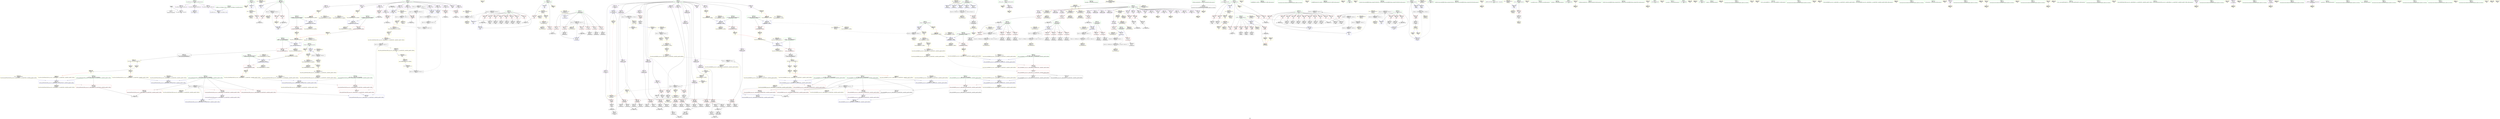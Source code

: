 digraph "SVFG" {
	label="SVFG";

	Node0x55fe88adb510 [shape=record,color=grey,label="{NodeID: 0\nNullPtr}"];
	Node0x55fe88adb510 -> Node0x55fe88b0b310[style=solid];
	Node0x55fe88adb510 -> Node0x55fe88b1b0f0[style=solid];
	Node0x55fe88b4a8c0 [shape=record,color=yellow,style=double,label="{NodeID: 609\nRETMU(33V_1)\npts\{10 \}\nFun[main]}"];
	Node0x55fe88b3db00 [shape=record,color=black,label="{NodeID: 526\nMR_37V_5 = PHI(MR_37V_7, MR_37V_4, )\npts\{17 \}\n}"];
	Node0x55fe88b3db00 -> Node0x55fe88b19460[style=dashed];
	Node0x55fe88b3db00 -> Node0x55fe88b196d0[style=dashed];
	Node0x55fe88b3db00 -> Node0x55fe88b19870[style=dashed];
	Node0x55fe88b3db00 -> Node0x55fe88b1c4a0[style=dashed];
	Node0x55fe88b3db00 -> Node0x55fe88b1c570[style=dashed];
	Node0x55fe88b3db00 -> Node0x55fe88b1c640[style=dashed];
	Node0x55fe88b3db00 -> Node0x55fe88b3ae00[style=dashed];
	Node0x55fe88b3db00 -> Node0x55fe88b42600[style=dashed];
	Node0x55fe88b22910 [shape=record,color=yellow,style=double,label="{NodeID: 443\nARet(472)\nCS[]}"];
	Node0x55fe88b1c640 [shape=record,color=blue,label="{NodeID: 360\n424\<--408\narrayidx61\<--\nmain\n}"];
	Node0x55fe88b1c640 -> Node0x55fe88b3ae00[style=dashed];
	Node0x55fe88b181b0 [shape=record,color=red,label="{NodeID: 277\n322\<--274\n\<--m\nmain\n}"];
	Node0x55fe88b181b0 -> Node0x55fe88b0ec40[style=solid];
	Node0x55fe88b0bfa0 [shape=record,color=purple,label="{NodeID: 194\n87\<--20\narrayidx2\<--state\n_Z4nexti\n}"];
	Node0x55fe88b0bfa0 -> Node0x55fe88b1b390[style=solid];
	Node0x55fe88b08830 [shape=record,color=black,label="{NodeID: 111\n196\<--194\nconv37\<--\n_Z10consistentv\n}"];
	Node0x55fe88b08830 -> Node0x55fe88b26110[style=solid];
	Node0x55fe88b07190 [shape=record,color=green,label="{NodeID: 28\n13\<--14\nM\<--M_field_insensitive\nGlob }"];
	Node0x55fe88b07190 -> Node0x55fe88b0dc70[style=solid];
	Node0x55fe88b07190 -> Node0x55fe88b0dd40[style=solid];
	Node0x55fe88b07190 -> Node0x55fe88b1adf0[style=solid];
	Node0x55fe88b07190 -> Node0x55fe88b13490[style=solid];
	Node0x55fe88b4c230 [shape=record,color=yellow,style=double,label="{NodeID: 637\nRETMU(13V_6)\npts\{110 \}\nFun[_Z10consistentv]}"];
	Node0x55fe88b464e0 [shape=record,color=yellow,style=double,label="{NodeID: 554\n44V_1 = ENCHI(MR_44V_0)\npts\{271 \}\nFun[_ZSt4fillIPbbEvT_S1_RKT0_]}"];
	Node0x55fe88b464e0 -> Node0x55fe88b4a540[style=dashed];
	Node0x55fe88b464e0 -> Node0x55fe88b4da50[style=dashed];
	Node0x55fe88b23c30 [shape=record,color=yellow,style=double,label="{NodeID: 471\nFPARM(558)\nFun[_ZSt8__fill_aIPbbEN9__gnu_cxx11__enable_ifIXsr11__is_scalarIT0_EE7__valueEvE6__typeET_S6_RKS3_]}"];
	Node0x55fe88b23c30 -> Node0x55fe88b1d000[style=solid];
	Node0x55fe88b11f70 [shape=record,color=yellow,style=double,label="{NodeID: 388\nAPARM(4)\nCS[]}"];
	Node0x55fe88b19870 [shape=record,color=red,label="{NodeID: 305\n419\<--418\n\<--arrayidx57\nmain\n}"];
	Node0x55fe88b19870 -> Node0x55fe88b14860[style=solid];
	Node0x55fe88b0d6c0 [shape=record,color=purple,label="{NodeID: 222\n295\<--20\nadd.ptr\<--state\nmain\n}"];
	Node0x55fe88b0d6c0 -> Node0x55fe88b12450[style=solid];
	Node0x55fe88b0f120 [shape=record,color=black,label="{NodeID: 139\n353\<--352\nidxprom25\<--\nmain\n}"];
	Node0x55fe88b09ae0 [shape=record,color=green,label="{NodeID: 56\n282\<--283\n_ZNSirsERi\<--_ZNSirsERi_field_insensitive\n}"];
	Node0x55fe88b4dd70 [shape=record,color=yellow,style=double,label="{NodeID: 665\nCSMU(10V_1)\npts\{14 \}\nCS[]|{<s0>14}}"];
	Node0x55fe88b4dd70:s0 -> Node0x55fe88b48620[style=dashed,color=red];
	Node0x55fe88b48620 [shape=record,color=yellow,style=double,label="{NodeID: 582\n10V_1 = ENCHI(MR_10V_0)\npts\{14 \}\nFun[_Z10consistentv]}"];
	Node0x55fe88b48620 -> Node0x55fe88b0dc70[style=dashed];
	Node0x55fe88b48620 -> Node0x55fe88b4c040[style=dashed];
	Node0x55fe88b26890 [shape=record,color=grey,label="{NodeID: 499\n169 = cmp(162, 168, )\n}"];
	Node0x55fe88b13630 [shape=record,color=yellow,style=double,label="{NodeID: 416\nAPARM(305)\nCS[]|{<s0>9}}"];
	Node0x55fe88b13630:s0 -> Node0x55fe88b23960[style=solid,color=red];
	Node0x55fe88b1aff0 [shape=record,color=blue,label="{NodeID: 333\n639\<--37\nllvm.global_ctors_1\<--_GLOBAL__sub_I_Keegan_3_0.cpp\nGlob }"];
	Node0x55fe88b16bc0 [shape=record,color=red,label="{NodeID: 250\n163\<--115\n\<--j\n_Z10consistentv\n}"];
	Node0x55fe88b16bc0 -> Node0x55fe88b08f60[style=solid];
	Node0x55fe88b107e0 [shape=record,color=purple,label="{NodeID: 167\n400\<--15\narrayidx46\<--people\nmain\n}"];
	Node0x55fe88b107e0 -> Node0x55fe88b196d0[style=solid];
	Node0x55fe88b0b410 [shape=record,color=black,label="{NodeID: 84\n48\<--49\n\<--_ZNSt8ios_base4InitD1Ev\nCan only get source location for instruction, argument, global var or function.}"];
	Node0x55fe88b0b410 -> Node0x55fe88b12040[style=solid];
	Node0x55fe88af7ce0 [shape=record,color=green,label="{NodeID: 1\n7\<--1\n__dso_handle\<--dummyObj\nGlob }"];
	Node0x55fe88b4a9d0 [shape=record,color=yellow,style=double,label="{NodeID: 610\nRETMU(2V_1)\npts\{12 \}\nFun[main]}"];
	Node0x55fe88b3e000 [shape=record,color=black,label="{NodeID: 527\nMR_50V_5 = PHI(MR_50V_6, MR_50V_4, )\npts\{277 \}\n}"];
	Node0x55fe88b3e000 -> Node0x55fe88b18690[style=dashed];
	Node0x55fe88b3e000 -> Node0x55fe88b18760[style=dashed];
	Node0x55fe88b3e000 -> Node0x55fe88b18830[style=dashed];
	Node0x55fe88b3e000 -> Node0x55fe88b18900[style=dashed];
	Node0x55fe88b3e000 -> Node0x55fe88b189d0[style=dashed];
	Node0x55fe88b3e000 -> Node0x55fe88b18aa0[style=dashed];
	Node0x55fe88b3e000 -> Node0x55fe88b18b70[style=dashed];
	Node0x55fe88b3e000 -> Node0x55fe88b18c40[style=dashed];
	Node0x55fe88b3e000 -> Node0x55fe88b18d10[style=dashed];
	Node0x55fe88b3e000 -> Node0x55fe88b18de0[style=dashed];
	Node0x55fe88b3e000 -> Node0x55fe88b18eb0[style=dashed];
	Node0x55fe88b3e000 -> Node0x55fe88b1c710[style=dashed];
	Node0x55fe88b3e000 -> Node0x55fe88b42b00[style=dashed];
	Node0x55fe88b229a0 [shape=record,color=yellow,style=double,label="{NodeID: 444\nARet(475)\nCS[]}"];
	Node0x55fe88b1c710 [shape=record,color=blue,label="{NodeID: 361\n276\<--431\nn\<--inc66\nmain\n}"];
	Node0x55fe88b1c710 -> Node0x55fe88b3e000[style=dashed];
	Node0x55fe88b18280 [shape=record,color=red,label="{NodeID: 278\n329\<--274\n\<--m\nmain\n}"];
	Node0x55fe88b18280 -> Node0x55fe88b0ed10[style=solid];
	Node0x55fe88b0c070 [shape=record,color=purple,label="{NodeID: 195\n92\<--20\narrayidx4\<--state\n_Z4nexti\n}"];
	Node0x55fe88b0c070 -> Node0x55fe88b16200[style=solid];
	Node0x55fe88b08900 [shape=record,color=black,label="{NodeID: 112\n198\<--197\nidxprom38\<--\n_Z10consistentv\n}"];
	Node0x55fe88b07290 [shape=record,color=green,label="{NodeID: 29\n15\<--17\npeople\<--people_field_insensitive\nGlob }"];
	Node0x55fe88b07290 -> Node0x55fe88b104a0[style=solid];
	Node0x55fe88b07290 -> Node0x55fe88b10570[style=solid];
	Node0x55fe88b07290 -> Node0x55fe88b10640[style=solid];
	Node0x55fe88b07290 -> Node0x55fe88b10710[style=solid];
	Node0x55fe88b07290 -> Node0x55fe88b107e0[style=solid];
	Node0x55fe88b07290 -> Node0x55fe88b108b0[style=solid];
	Node0x55fe88b07290 -> Node0x55fe88b10980[style=solid];
	Node0x55fe88b07290 -> Node0x55fe88b10a50[style=solid];
	Node0x55fe88b07290 -> Node0x55fe88b10b20[style=solid];
	Node0x55fe88b07290 -> Node0x55fe88b10bf0[style=solid];
	Node0x55fe88b07290 -> Node0x55fe88b0d5f0[style=solid];
	Node0x55fe88b4c310 [shape=record,color=yellow,style=double,label="{NodeID: 638\nRETMU(15V_3)\npts\{112 \}\nFun[_Z10consistentv]}"];
	Node0x55fe88b465c0 [shape=record,color=yellow,style=double,label="{NodeID: 555\n63V_1 = ENCHI(MR_63V_0)\npts\{505 \}\nFun[_ZSt4fillIPbbEvT_S1_RKT0_]}"];
	Node0x55fe88b465c0 -> Node0x55fe88b1cbf0[style=dashed];
	Node0x55fe88b23d20 [shape=record,color=yellow,style=double,label="{NodeID: 472\nFPARM(559)\nFun[_ZSt8__fill_aIPbbEN9__gnu_cxx11__enable_ifIXsr11__is_scalarIT0_EE7__valueEvE6__typeET_S6_RKS3_]}"];
	Node0x55fe88b23d20 -> Node0x55fe88b1d0d0[style=solid];
	Node0x55fe88b12040 [shape=record,color=yellow,style=double,label="{NodeID: 389\nAPARM(48)\nCS[]}"];
	Node0x55fe88b19940 [shape=record,color=red,label="{NodeID: 306\n460\<--459\n\<--arrayidx78\nmain\n}"];
	Node0x55fe88b19940 -> Node0x55fe88b14fe0[style=solid];
	Node0x55fe88b0d790 [shape=record,color=red,label="{NodeID: 223\n287\<--8\n\<--T\nmain\n}"];
	Node0x55fe88b0d790 -> Node0x55fe88b15160[style=solid];
	Node0x55fe88b0f1f0 [shape=record,color=black,label="{NodeID: 140\n374\<--373\nidxprom34\<--\nmain\n}"];
	Node0x55fe88b09be0 [shape=record,color=green,label="{NodeID: 57\n300\<--301\n_ZSt4fillIPbbEvT_S1_RKT0_\<--_ZSt4fillIPbbEvT_S1_RKT0__field_insensitive\n}"];
	Node0x55fe88b4ded0 [shape=record,color=yellow,style=double,label="{NodeID: 666\nCSMU(4V_4)\npts\{22 \}\nCS[]|{<s0>14}}"];
	Node0x55fe88b4ded0:s0 -> Node0x55fe88b48730[style=dashed,color=red];
	Node0x55fe88b48730 [shape=record,color=yellow,style=double,label="{NodeID: 583\n4V_1 = ENCHI(MR_4V_0)\npts\{22 \}\nFun[_Z10consistentv]}"];
	Node0x55fe88b48730 -> Node0x55fe88b174b0[style=dashed];
	Node0x55fe88b48730 -> Node0x55fe88b17580[style=dashed];
	Node0x55fe88b48730 -> Node0x55fe88b17650[style=dashed];
	Node0x55fe88b48730 -> Node0x55fe88b17720[style=dashed];
	Node0x55fe88b48730 -> Node0x55fe88b177f0[style=dashed];
	Node0x55fe88b48730 -> Node0x55fe88b178c0[style=dashed];
	Node0x55fe88b48730 -> Node0x55fe88b17990[style=dashed];
	Node0x55fe88b48730 -> Node0x55fe88b17a60[style=dashed];
	Node0x55fe88b48730 -> Node0x55fe88b17b30[style=dashed];
	Node0x55fe88b48730 -> Node0x55fe88b17c00[style=dashed];
	Node0x55fe88b48730 -> Node0x55fe88b4c150[style=dashed];
	Node0x55fe88b13c60 [shape=record,color=grey,label="{NodeID: 500\n73 = cmp(71, 72, )\n}"];
	Node0x55fe88b13700 [shape=record,color=yellow,style=double,label="{NodeID: 417\nAPARM(272)\nCS[]|{<s0>9}}"];
	Node0x55fe88b13700:s0 -> Node0x55fe88b23a50[style=solid,color=red];
	Node0x55fe88b1b0f0 [shape=record,color=blue, style = dotted,label="{NodeID: 334\n640\<--3\nllvm.global_ctors_2\<--dummyVal\nGlob }"];
	Node0x55fe88b16c90 [shape=record,color=red,label="{NodeID: 251\n180\<--115\n\<--j\n_Z10consistentv\n}"];
	Node0x55fe88b16c90 -> Node0x55fe88b08420[style=solid];
	Node0x55fe88b108b0 [shape=record,color=purple,label="{NodeID: 168\n406\<--15\narrayidx50\<--people\nmain\n}"];
	Node0x55fe88b108b0 -> Node0x55fe88b1c570[style=solid];
	Node0x55fe88b0b510 [shape=record,color=black,label="{NodeID: 85\n79\<--78\nidxprom\<--\n_Z4nexti\n}"];
	Node0x55fe88ae8ce0 [shape=record,color=green,label="{NodeID: 2\n9\<--1\n\<--dummyObj\nCan only get source location for instruction, argument, global var or function.}"];
	Node0x55fe88b4aab0 [shape=record,color=yellow,style=double,label="{NodeID: 611\nRETMU(10V_1)\npts\{14 \}\nFun[main]}"];
	Node0x55fe88b3e500 [shape=record,color=black,label="{NodeID: 528\nMR_13V_6 = PHI(MR_13V_7, MR_13V_4, MR_13V_2, MR_13V_5, MR_13V_3, )\npts\{110 \}\n}"];
	Node0x55fe88b3e500 -> Node0x55fe88b162d0[style=dashed];
	Node0x55fe88b3e500 -> Node0x55fe88b4c230[style=dashed];
	Node0x55fe88b22a30 [shape=record,color=yellow,style=double,label="{NodeID: 445\nARet(484)\nCS[]}"];
	Node0x55fe88b1c7e0 [shape=record,color=blue,label="{NodeID: 362\n278\<--9\nn72\<--\nmain\n}"];
	Node0x55fe88b1c7e0 -> Node0x55fe88b43000[style=dashed];
	Node0x55fe88b18350 [shape=record,color=red,label="{NodeID: 279\n334\<--274\n\<--m\nmain\n}"];
	Node0x55fe88b18350 -> Node0x55fe88b0ede0[style=solid];
	Node0x55fe88b0c140 [shape=record,color=purple,label="{NodeID: 196\n159\<--20\narrayidx14\<--state\n_Z10consistentv\n}"];
	Node0x55fe88b0c140 -> Node0x55fe88b174b0[style=solid];
	Node0x55fe88b089d0 [shape=record,color=black,label="{NodeID: 113\n201\<--200\ntobool40\<--\n_Z10consistentv\n}"];
	Node0x55fe88b07390 [shape=record,color=green,label="{NodeID: 30\n18\<--19\nrules\<--rules_field_insensitive\nGlob }"];
	Node0x55fe88b07390 -> Node0x55fe88b10cc0[style=solid];
	Node0x55fe88b07390 -> Node0x55fe88b10d90[style=solid];
	Node0x55fe88b07390 -> Node0x55fe88b10e60[style=solid];
	Node0x55fe88b07390 -> Node0x55fe88b10f30[style=solid];
	Node0x55fe88b07390 -> Node0x55fe88b11000[style=solid];
	Node0x55fe88b07390 -> Node0x55fe88b110d0[style=solid];
	Node0x55fe88b07390 -> Node0x55fe88b111a0[style=solid];
	Node0x55fe88b07390 -> Node0x55fe88b11270[style=solid];
	Node0x55fe88b07390 -> Node0x55fe88b11340[style=solid];
	Node0x55fe88b07390 -> Node0x55fe88b11410[style=solid];
	Node0x55fe88b07390 -> Node0x55fe88b114e0[style=solid];
	Node0x55fe88b07390 -> Node0x55fe88b115b0[style=solid];
	Node0x55fe88b07390 -> Node0x55fe88b11680[style=solid];
	Node0x55fe88b07390 -> Node0x55fe88b11750[style=solid];
	Node0x55fe88b07390 -> Node0x55fe88b11820[style=solid];
	Node0x55fe88b07390 -> Node0x55fe88b118f0[style=solid];
	Node0x55fe88b07390 -> Node0x55fe88b119c0[style=solid];
	Node0x55fe88b07390 -> Node0x55fe88b11a90[style=solid];
	Node0x55fe88b07390 -> Node0x55fe88b11b60[style=solid];
	Node0x55fe88b07390 -> Node0x55fe88b0be00[style=solid];
	Node0x55fe88b4c3f0 [shape=record,color=yellow,style=double,label="{NodeID: 639\nRETMU(17V_4)\npts\{114 \}\nFun[_Z10consistentv]}"];
	Node0x55fe88b466a0 [shape=record,color=yellow,style=double,label="{NodeID: 556\n33V_1 = ENCHI(MR_33V_0)\npts\{10 \}\nFun[main]}"];
	Node0x55fe88b466a0 -> Node0x55fe88b0d790[style=dashed];
	Node0x55fe88b466a0 -> Node0x55fe88b4a8c0[style=dashed];
	Node0x55fe88b23e10 [shape=record,color=yellow,style=double,label="{NodeID: 473\nFPARM(600)\nFun[_ZSt8__fill_aIP5StateS0_EN9__gnu_cxx11__enable_ifIXntsr11__is_scalarIT0_EE7__valueEvE6__typeET_S7_RKS4_]}"];
	Node0x55fe88b23e10 -> Node0x55fe88b1d4e0[style=solid];
	Node0x55fe88b12110 [shape=record,color=yellow,style=double,label="{NodeID: 390\nAPARM(46)\nCS[]}"];
	Node0x55fe88b19a10 [shape=record,color=red,label="{NodeID: 307\n469\<--468\n\<--arrayidx84\nmain\n}"];
	Node0x55fe88b19a10 -> Node0x55fe88b13f60[style=solid];
	Node0x55fe88b0d860 [shape=record,color=red,label="{NodeID: 224\n72\<--11\n\<--N\n_Z4nexti\n}"];
	Node0x55fe88b0d860 -> Node0x55fe88b13c60[style=solid];
	Node0x55fe88b0f2c0 [shape=record,color=black,label="{NodeID: 141\n380\<--379\nidxprom38\<--\nmain\n}"];
	Node0x55fe88b09ce0 [shape=record,color=green,label="{NodeID: 58\n309\<--310\n_ZSt4fillIP5StateS0_EvT_S2_RKT0_\<--_ZSt4fillIP5StateS0_EvT_S2_RKT0__field_insensitive\n}"];
	Node0x55fe88b4dfb0 [shape=record,color=yellow,style=double,label="{NodeID: 667\nCSMU(31V_1)\npts\{190003 \}\nCS[]|{<s0>14}}"];
	Node0x55fe88b4dfb0:s0 -> Node0x55fe88b48ff0[style=dashed,color=red];
	Node0x55fe88b48810 [shape=record,color=yellow,style=double,label="{NodeID: 584\n13V_1 = ENCHI(MR_13V_0)\npts\{110 \}\nFun[_Z10consistentv]}"];
	Node0x55fe88b48810 -> Node0x55fe88b1ba10[style=dashed];
	Node0x55fe88b48810 -> Node0x55fe88b1bae0[style=dashed];
	Node0x55fe88b48810 -> Node0x55fe88b1bbb0[style=dashed];
	Node0x55fe88b48810 -> Node0x55fe88b1bc80[style=dashed];
	Node0x55fe88b48810 -> Node0x55fe88b1be20[style=dashed];
	Node0x55fe88b13de0 [shape=record,color=grey,label="{NodeID: 501\n402 = cmp(401, 98, )\n}"];
	Node0x55fe88b137d0 [shape=record,color=yellow,style=double,label="{NodeID: 418\nAPARM(29)\nCS[]}"];
	Node0x55fe88b1b1f0 [shape=record,color=blue,label="{NodeID: 335\n68\<--65\ni.addr\<--i\n_Z4nexti\n}"];
	Node0x55fe88b1b1f0 -> Node0x55fe88b15d20[style=dashed];
	Node0x55fe88b1b1f0 -> Node0x55fe88b15df0[style=dashed];
	Node0x55fe88b1b1f0 -> Node0x55fe88b15ec0[style=dashed];
	Node0x55fe88b1b1f0 -> Node0x55fe88b15f90[style=dashed];
	Node0x55fe88b1b1f0 -> Node0x55fe88b16060[style=dashed];
	Node0x55fe88b1b1f0 -> Node0x55fe88b4d390[style=dashed];
	Node0x55fe88b16d60 [shape=record,color=red,label="{NodeID: 252\n197\<--115\n\<--j\n_Z10consistentv\n}"];
	Node0x55fe88b16d60 -> Node0x55fe88b08900[style=solid];
	Node0x55fe88b10980 [shape=record,color=purple,label="{NodeID: 169\n418\<--15\narrayidx57\<--people\nmain\n}"];
	Node0x55fe88b10980 -> Node0x55fe88b19870[style=solid];
	Node0x55fe88b0b5e0 [shape=record,color=black,label="{NodeID: 86\n82\<--81\ntobool\<--\n_Z4nexti\n}"];
	Node0x55fe88b0b5e0 -> Node0x55fe88b25390[style=solid];
	Node0x55fe88ae8d70 [shape=record,color=green,label="{NodeID: 3\n23\<--1\n.str\<--dummyObj\nGlob }"];
	Node0x55fe88b4ab90 [shape=record,color=yellow,style=double,label="{NodeID: 612\nRETMU(37V_2)\npts\{17 \}\nFun[main]}"];
	Node0x55fe88b3ea00 [shape=record,color=black,label="{NodeID: 529\nMR_17V_4 = PHI(MR_17V_2, MR_17V_3, MR_17V_3, MR_17V_3, MR_17V_3, )\npts\{114 \}\n}"];
	Node0x55fe88b3ea00 -> Node0x55fe88b4c3f0[style=dashed];
	Node0x55fe88b22ac0 [shape=record,color=yellow,style=double,label="{NodeID: 446\nARet(510)\nCS[]}"];
	Node0x55fe88b22ac0 -> Node0x55fe88b12e10[style=solid];
	Node0x55fe88b1c8b0 [shape=record,color=blue,label="{NodeID: 363\n278\<--481\nn72\<--inc93\nmain\n}"];
	Node0x55fe88b1c8b0 -> Node0x55fe88b43000[style=dashed];
	Node0x55fe88b18420 [shape=record,color=red,label="{NodeID: 280\n343\<--274\n\<--m\nmain\n}"];
	Node0x55fe88b18420 -> Node0x55fe88b0ef80[style=solid];
	Node0x55fe88b0c210 [shape=record,color=purple,label="{NodeID: 197\n165\<--20\narrayidx17\<--state\n_Z10consistentv\n}"];
	Node0x55fe88b0c210 -> Node0x55fe88b17580[style=solid];
	Node0x55fe88b08aa0 [shape=record,color=black,label="{NodeID: 114\n202\<--200\nconv41\<--\n_Z10consistentv\n}"];
	Node0x55fe88b08aa0 -> Node0x55fe88b26290[style=solid];
	Node0x55fe88b07490 [shape=record,color=green,label="{NodeID: 31\n20\<--22\nstate\<--state_field_insensitive\nGlob }"];
	Node0x55fe88b07490 -> Node0x55fe88b0bed0[style=solid];
	Node0x55fe88b07490 -> Node0x55fe88b0bfa0[style=solid];
	Node0x55fe88b07490 -> Node0x55fe88b0c070[style=solid];
	Node0x55fe88b07490 -> Node0x55fe88b0c140[style=solid];
	Node0x55fe88b07490 -> Node0x55fe88b0c210[style=solid];
	Node0x55fe88b07490 -> Node0x55fe88b0c2e0[style=solid];
	Node0x55fe88b07490 -> Node0x55fe88b0c3b0[style=solid];
	Node0x55fe88b07490 -> Node0x55fe88b0c480[style=solid];
	Node0x55fe88b07490 -> Node0x55fe88b0c550[style=solid];
	Node0x55fe88b07490 -> Node0x55fe88b0c620[style=solid];
	Node0x55fe88b07490 -> Node0x55fe88b0c6f0[style=solid];
	Node0x55fe88b07490 -> Node0x55fe88b0c7c0[style=solid];
	Node0x55fe88b07490 -> Node0x55fe88b0c890[style=solid];
	Node0x55fe88b07490 -> Node0x55fe88b0c960[style=solid];
	Node0x55fe88b07490 -> Node0x55fe88b0ca30[style=solid];
	Node0x55fe88b07490 -> Node0x55fe88b0cb00[style=solid];
	Node0x55fe88b07490 -> Node0x55fe88b0cbd0[style=solid];
	Node0x55fe88b07490 -> Node0x55fe88b0cca0[style=solid];
	Node0x55fe88b07490 -> Node0x55fe88b0d6c0[style=solid];
	Node0x55fe88b4c4d0 [shape=record,color=yellow,style=double,label="{NodeID: 640\nRETMU(19V_4)\npts\{116 \}\nFun[_Z10consistentv]}"];
	Node0x55fe88b467b0 [shape=record,color=yellow,style=double,label="{NodeID: 557\n2V_1 = ENCHI(MR_2V_0)\npts\{12 \}\nFun[main]}"];
	Node0x55fe88b467b0 -> Node0x55fe88b0d930[style=dashed];
	Node0x55fe88b467b0 -> Node0x55fe88b0da00[style=dashed];
	Node0x55fe88b467b0 -> Node0x55fe88b0dad0[style=dashed];
	Node0x55fe88b467b0 -> Node0x55fe88b0dba0[style=dashed];
	Node0x55fe88b467b0 -> Node0x55fe88b4a9d0[style=dashed];
	Node0x55fe88b467b0 -> Node0x55fe88b4e170[style=dashed];
	Node0x55fe88b23f00 [shape=record,color=yellow,style=double,label="{NodeID: 474\nFPARM(601)\nFun[_ZSt8__fill_aIP5StateS0_EN9__gnu_cxx11__enable_ifIXntsr11__is_scalarIT0_EE7__valueEvE6__typeET_S7_RKS4_]}"];
	Node0x55fe88b23f00 -> Node0x55fe88b1d5b0[style=solid];
	Node0x55fe88b121e0 [shape=record,color=yellow,style=double,label="{NodeID: 391\nAPARM(7)\nCS[]}"];
	Node0x55fe88b19ae0 [shape=record,color=red,label="{NodeID: 308\n509\<--500\n\<--__first.addr\n_ZSt4fillIPbbEvT_S1_RKT0_\n}"];
	Node0x55fe88b19ae0 -> Node0x55fe88b12c70[style=solid];
	Node0x55fe88b0d930 [shape=record,color=red,label="{NodeID: 225\n292\<--11\n\<--N\nmain\n}"];
	Node0x55fe88b0d930 -> Node0x55fe88b0e9d0[style=solid];
	Node0x55fe88b0f390 [shape=record,color=black,label="{NodeID: 142\n383\<--382\ntobool\<--\nmain\n}"];
	Node0x55fe88b09de0 [shape=record,color=green,label="{NodeID: 59\n327\<--328\n_ZStrsIcSt11char_traitsIcEERSt13basic_istreamIT_T0_ES6_RS3_\<--_ZStrsIcSt11char_traitsIcEERSt13basic_istreamIT_T0_ES6_RS3__field_insensitive\n}"];
	Node0x55fe88b4e090 [shape=record,color=yellow,style=double,label="{NodeID: 668\nCSMU(55V_1)\npts\{190000 190001 190002 \}\nCS[]|{<s0>14|<s1>14|<s2>14}}"];
	Node0x55fe88b4e090:s0 -> Node0x55fe88b48d50[style=dashed,color=red];
	Node0x55fe88b4e090:s1 -> Node0x55fe88b48e30[style=dashed,color=red];
	Node0x55fe88b4e090:s2 -> Node0x55fe88b48f10[style=dashed,color=red];
	Node0x55fe88b488f0 [shape=record,color=yellow,style=double,label="{NodeID: 585\n15V_1 = ENCHI(MR_15V_0)\npts\{112 \}\nFun[_Z10consistentv]}"];
	Node0x55fe88b488f0 -> Node0x55fe88b1b600[style=dashed];
	Node0x55fe88b13f60 [shape=record,color=grey,label="{NodeID: 502\n470 = cmp(469, 386, )\n}"];
	Node0x55fe88b138a0 [shape=record,color=yellow,style=double,label="{NodeID: 419\nAPARM(320)\nCS[]}"];
	Node0x55fe88b1b2c0 [shape=record,color=blue,label="{NodeID: 336\n66\<--76\nretval\<--\n_Z4nexti\n}"];
	Node0x55fe88b1b2c0 -> Node0x55fe88b3a900[style=dashed];
	Node0x55fe88b16e30 [shape=record,color=red,label="{NodeID: 253\n222\<--115\n\<--j\n_Z10consistentv\n}"];
	Node0x55fe88b16e30 -> Node0x55fe88b0e350[style=solid];
	Node0x55fe88b10a50 [shape=record,color=purple,label="{NodeID: 170\n424\<--15\narrayidx61\<--people\nmain\n}"];
	Node0x55fe88b10a50 -> Node0x55fe88b1c640[style=solid];
	Node0x55fe88b0b6b0 [shape=record,color=black,label="{NodeID: 87\n88\<--83\nfrombool\<--lnot\n_Z4nexti\n}"];
	Node0x55fe88b0b6b0 -> Node0x55fe88b1b390[style=solid];
	Node0x55fe88ae8e00 [shape=record,color=green,label="{NodeID: 4\n25\<--1\n.str.1\<--dummyObj\nGlob }"];
	Node0x55fe88b4ac70 [shape=record,color=yellow,style=double,label="{NodeID: 613\nRETMU(4V_2)\npts\{22 \}\nFun[main]}"];
	Node0x55fe88b3ef00 [shape=record,color=black,label="{NodeID: 530\nMR_19V_4 = PHI(MR_19V_2, MR_19V_3, MR_19V_3, MR_19V_3, MR_19V_3, )\npts\{116 \}\n}"];
	Node0x55fe88b3ef00 -> Node0x55fe88b4c4d0[style=dashed];
	Node0x55fe88b22b50 [shape=record,color=yellow,style=double,label="{NodeID: 447\nARet(514)\nCS[]}"];
	Node0x55fe88b22b50 -> Node0x55fe88b12ee0[style=solid];
	Node0x55fe88b1c980 [shape=record,color=blue,label="{NodeID: 364\n268\<--488\nt\<--inc97\nmain\n}"];
	Node0x55fe88b1c980 -> Node0x55fe88b40800[style=dashed];
	Node0x55fe88b184f0 [shape=record,color=red,label="{NodeID: 281\n352\<--274\n\<--m\nmain\n}"];
	Node0x55fe88b184f0 -> Node0x55fe88b0f120[style=solid];
	Node0x55fe88b0c2e0 [shape=record,color=purple,label="{NodeID: 198\n176\<--20\narrayidx23\<--state\n_Z10consistentv\n}"];
	Node0x55fe88b0c2e0 -> Node0x55fe88b17650[style=solid];
	Node0x55fe88b0de20 [shape=record,color=black,label="{NodeID: 115\n204\<--203\nidxprom42\<--\n_Z10consistentv\n}"];
	Node0x55fe88b07590 [shape=record,color=green,label="{NodeID: 32\n35\<--39\nllvm.global_ctors\<--llvm.global_ctors_field_insensitive\nGlob }"];
	Node0x55fe88b07590 -> Node0x55fe88b0d180[style=solid];
	Node0x55fe88b07590 -> Node0x55fe88b0d250[style=solid];
	Node0x55fe88b07590 -> Node0x55fe88b0d350[style=solid];
	Node0x55fe88b4c5e0 [shape=record,color=yellow,style=double,label="{NodeID: 641\nRETMU(21V_4)\npts\{118 \}\nFun[_Z10consistentv]}"];
	Node0x55fe88b46890 [shape=record,color=yellow,style=double,label="{NodeID: 558\n10V_1 = ENCHI(MR_10V_0)\npts\{14 \}\nFun[main]}"];
	Node0x55fe88b46890 -> Node0x55fe88b0dd40[style=dashed];
	Node0x55fe88b46890 -> Node0x55fe88b4aab0[style=dashed];
	Node0x55fe88b46890 -> Node0x55fe88b4dd70[style=dashed];
	Node0x55fe88b23ff0 [shape=record,color=yellow,style=double,label="{NodeID: 475\nFPARM(602)\nFun[_ZSt8__fill_aIP5StateS0_EN9__gnu_cxx11__enable_ifIXntsr11__is_scalarIT0_EE7__valueEvE6__typeET_S7_RKS4_]}"];
	Node0x55fe88b23ff0 -> Node0x55fe88b1d680[style=solid];
	Node0x55fe88b122b0 [shape=record,color=yellow,style=double,label="{NodeID: 392\nAPARM(97)\nCS[]|{<s0>3}}"];
	Node0x55fe88b122b0:s0 -> Node0x55fe88b24230[style=solid,color=red];
	Node0x55fe88b19bb0 [shape=record,color=red,label="{NodeID: 309\n513\<--502\n\<--__last.addr\n_ZSt4fillIPbbEvT_S1_RKT0_\n}"];
	Node0x55fe88b19bb0 -> Node0x55fe88b12d40[style=solid];
	Node0x55fe88b0da00 [shape=record,color=red,label="{NodeID: 226\n302\<--11\n\<--N\nmain\n}"];
	Node0x55fe88b0da00 -> Node0x55fe88b0eaa0[style=solid];
	Node0x55fe88b0f460 [shape=record,color=black,label="{NodeID: 143\n384\<--382\n\<--\nmain\n}"];
	Node0x55fe88b09ee0 [shape=record,color=green,label="{NodeID: 60\n439\<--440\n_ZStlsISt11char_traitsIcEERSt13basic_ostreamIcT_ES5_PKc\<--_ZStlsISt11char_traitsIcEERSt13basic_ostreamIcT_ES5_PKc_field_insensitive\n}"];
	Node0x55fe88b4e170 [shape=record,color=yellow,style=double,label="{NodeID: 669\nCSMU(2V_1)\npts\{12 \}\nCS[]|{<s0>15}}"];
	Node0x55fe88b4e170:s0 -> Node0x55fe88b49670[style=dashed,color=red];
	Node0x55fe88b489d0 [shape=record,color=yellow,style=double,label="{NodeID: 586\n17V_1 = ENCHI(MR_17V_0)\npts\{114 \}\nFun[_Z10consistentv]}"];
	Node0x55fe88b489d0 -> Node0x55fe88b44400[style=dashed];
	Node0x55fe88b140e0 [shape=record,color=grey,label="{NodeID: 503\n579 = cmp(577, 578, )\n}"];
	Node0x55fe88b13970 [shape=record,color=yellow,style=double,label="{NodeID: 420\nAPARM(321)\nCS[]}"];
	Node0x55fe88b1b390 [shape=record,color=blue,label="{NodeID: 337\n87\<--88\narrayidx2\<--frombool\n_Z4nexti\n}"];
	Node0x55fe88b1b390 -> Node0x55fe88b16200[style=dashed];
	Node0x55fe88b1b390 -> Node0x55fe88b3a810[style=dashed];
	Node0x55fe88b1b390 -> Node0x55fe88b4d5d0[style=dashed];
	Node0x55fe88b16f00 [shape=record,color=red,label="{NodeID: 254\n203\<--117\n\<--k\n_Z10consistentv\n}"];
	Node0x55fe88b16f00 -> Node0x55fe88b0de20[style=solid];
	Node0x55fe88b10b20 [shape=record,color=purple,label="{NodeID: 171\n459\<--15\narrayidx78\<--people\nmain\n}"];
	Node0x55fe88b10b20 -> Node0x55fe88b19940[style=solid];
	Node0x55fe88b0b780 [shape=record,color=black,label="{NodeID: 88\n86\<--85\nidxprom1\<--\n_Z4nexti\n}"];
	Node0x55fe88ae8e90 [shape=record,color=green,label="{NodeID: 5\n27\<--1\n__PRETTY_FUNCTION__._Z10consistentv\<--dummyObj\nGlob }"];
	Node0x55fe88b4ad50 [shape=record,color=yellow,style=double,label="{NodeID: 614\nRETMU(40V_2)\npts\{267 \}\nFun[main]}"];
	Node0x55fe88b3f400 [shape=record,color=black,label="{NodeID: 531\nMR_21V_4 = PHI(MR_21V_2, MR_21V_3, MR_21V_3, MR_21V_3, MR_21V_3, )\npts\{118 \}\n}"];
	Node0x55fe88b3f400 -> Node0x55fe88b4c5e0[style=dashed];
	Node0x55fe88b22be0 [shape=record,color=yellow,style=double,label="{NodeID: 448\nARet(281)\nCS[]}"];
	Node0x55fe88b1ca50 [shape=record,color=blue,label="{NodeID: 365\n500\<--497\n__first.addr\<--__first\n_ZSt4fillIPbbEvT_S1_RKT0_\n}"];
	Node0x55fe88b1ca50 -> Node0x55fe88b19ae0[style=dashed];
	Node0x55fe88b1ca50 -> Node0x55fe88b49a20[style=dashed];
	Node0x55fe88b185c0 [shape=record,color=red,label="{NodeID: 282\n359\<--274\n\<--m\nmain\n}"];
	Node0x55fe88b185c0 -> Node0x55fe88b25210[style=solid];
	Node0x55fe88b0c3b0 [shape=record,color=purple,label="{NodeID: 199\n182\<--20\narrayidx27\<--state\n_Z10consistentv\n}"];
	Node0x55fe88b0c3b0 -> Node0x55fe88b17720[style=solid];
	Node0x55fe88b0deb0 [shape=record,color=black,label="{NodeID: 116\n207\<--206\ntobool44\<--\n_Z10consistentv\n}"];
	Node0x55fe88b07690 [shape=record,color=green,label="{NodeID: 33\n40\<--41\n__cxx_global_var_init\<--__cxx_global_var_init_field_insensitive\n}"];
	Node0x55fe88b4c6c0 [shape=record,color=yellow,style=double,label="{NodeID: 642\nRETMU(23V_4)\npts\{120 \}\nFun[_Z10consistentv]}"];
	Node0x55fe88b46970 [shape=record,color=yellow,style=double,label="{NodeID: 559\n37V_1 = ENCHI(MR_37V_0)\npts\{17 \}\nFun[main]}"];
	Node0x55fe88b46970 -> Node0x55fe88b3fe00[style=dashed];
	Node0x55fe88b24110 [shape=record,color=yellow,style=double,label="{NodeID: 476\nFPARM(593)\nFun[_ZSt12__niter_baseIPbET_S1_]}"];
	Node0x55fe88b24110 -> Node0x55fe88b1d410[style=solid];
	Node0x55fe88b12380 [shape=record,color=yellow,style=double,label="{NodeID: 393\nAPARM(298)\nCS[]|{<s0>8}}"];
	Node0x55fe88b12380:s0 -> Node0x55fe88b23480[style=solid,color=red];
	Node0x55fe88b19c80 [shape=record,color=red,label="{NodeID: 310\n515\<--504\n\<--__value.addr\n_ZSt4fillIPbbEvT_S1_RKT0_\n}"];
	Node0x55fe88b19c80 -> Node0x55fe88b12fb0[style=solid];
	Node0x55fe88b0dad0 [shape=record,color=red,label="{NodeID: 227\n370\<--11\n\<--N\nmain\n}"];
	Node0x55fe88b0dad0 -> Node0x55fe88b14260[style=solid];
	Node0x55fe88b0f530 [shape=record,color=black,label="{NodeID: 144\n388\<--387\nidxprom40\<--\nmain\n}"];
	Node0x55fe88b09fe0 [shape=record,color=green,label="{NodeID: 61\n443\<--444\n_ZNSolsEi\<--_ZNSolsEi_field_insensitive\n}"];
	Node0x55fe88b4e2d0 [shape=record,color=yellow,style=double,label="{NodeID: 670\nCSMU(4V_4)\npts\{22 \}\nCS[]|{<s0>15}}"];
	Node0x55fe88b4e2d0:s0 -> Node0x55fe88b49780[style=dashed,color=red];
	Node0x55fe88b48ab0 [shape=record,color=yellow,style=double,label="{NodeID: 587\n19V_1 = ENCHI(MR_19V_0)\npts\{116 \}\nFun[_Z10consistentv]}"];
	Node0x55fe88b48ab0 -> Node0x55fe88b44900[style=dashed];
	Node0x55fe88b14260 [shape=record,color=grey,label="{NodeID: 504\n371 = cmp(369, 370, )\n}"];
	Node0x55fe88b13a40 [shape=record,color=yellow,style=double,label="{NodeID: 421\nAPARM(325)\nCS[]}"];
	Node0x55fe88b1b460 [shape=record,color=blue,label="{NodeID: 338\n66\<--99\nretval\<--call\n_Z4nexti\n}"];
	Node0x55fe88b1b460 -> Node0x55fe88b3a900[style=dashed];
	Node0x55fe88b16fd0 [shape=record,color=red,label="{NodeID: 255\n228\<--117\n\<--k\n_Z10consistentv\n}"];
	Node0x55fe88b16fd0 -> Node0x55fe88b0e5c0[style=solid];
	Node0x55fe88b10bf0 [shape=record,color=purple,label="{NodeID: 172\n468\<--15\narrayidx84\<--people\nmain\n}"];
	Node0x55fe88b10bf0 -> Node0x55fe88b19a10[style=solid];
	Node0x55fe88b0b850 [shape=record,color=black,label="{NodeID: 89\n91\<--90\nidxprom3\<--\n_Z4nexti\n}"];
	Node0x55fe88b05cf0 [shape=record,color=green,label="{NodeID: 6\n29\<--1\n_ZSt3cin\<--dummyObj\nGlob }"];
	Node0x55fe88b4ae30 [shape=record,color=yellow,style=double,label="{NodeID: 615\nRETMU(42V_3)\npts\{269 \}\nFun[main]}"];
	Node0x55fe88b3f900 [shape=record,color=black,label="{NodeID: 532\nMR_23V_4 = PHI(MR_23V_2, MR_23V_3, MR_23V_3, MR_23V_3, MR_23V_3, )\npts\{120 \}\n}"];
	Node0x55fe88b3f900 -> Node0x55fe88b4c6c0[style=dashed];
	Node0x55fe88b22c70 [shape=record,color=yellow,style=double,label="{NodeID: 449\nARet(290)\nCS[]}"];
	Node0x55fe88b22c70 -> Node0x55fe88b133c0[style=solid];
	Node0x55fe88b1cb20 [shape=record,color=blue,label="{NodeID: 366\n502\<--498\n__last.addr\<--__last\n_ZSt4fillIPbbEvT_S1_RKT0_\n}"];
	Node0x55fe88b1cb20 -> Node0x55fe88b19bb0[style=dashed];
	Node0x55fe88b1cb20 -> Node0x55fe88b4a700[style=dashed];
	Node0x55fe88b18690 [shape=record,color=red,label="{NodeID: 283\n369\<--276\n\<--n\nmain\n}"];
	Node0x55fe88b18690 -> Node0x55fe88b14260[style=solid];
	Node0x55fe88b0c480 [shape=record,color=purple,label="{NodeID: 200\n193\<--20\narrayidx35\<--state\n_Z10consistentv\n}"];
	Node0x55fe88b0c480 -> Node0x55fe88b177f0[style=solid];
	Node0x55fe88b0df40 [shape=record,color=black,label="{NodeID: 117\n208\<--206\nconv45\<--\n_Z10consistentv\n}"];
	Node0x55fe88b0df40 -> Node0x55fe88b26290[style=solid];
	Node0x55fe88b07790 [shape=record,color=green,label="{NodeID: 34\n44\<--45\n_ZNSt8ios_base4InitC1Ev\<--_ZNSt8ios_base4InitC1Ev_field_insensitive\n}"];
	Node0x55fe88b4c7a0 [shape=record,color=yellow,style=double,label="{NodeID: 643\nRETMU(25V_1)\npts\{190000 \}\nFun[_Z10consistentv]}"];
	Node0x55fe88b46a50 [shape=record,color=yellow,style=double,label="{NodeID: 560\n4V_1 = ENCHI(MR_4V_0)\npts\{22 \}\nFun[main]}"];
	Node0x55fe88b46a50 -> Node0x55fe88b40300[style=dashed];
	Node0x55fe88b24230 [shape=record,color=yellow,style=double,label="{NodeID: 477\nFPARM(65)\nFun[_Z4nexti]}"];
	Node0x55fe88b24230 -> Node0x55fe88b1b1f0[style=solid];
	Node0x55fe88b12450 [shape=record,color=yellow,style=double,label="{NodeID: 394\nAPARM(295)\nCS[]|{<s0>8}}"];
	Node0x55fe88b12450:s0 -> Node0x55fe88b23570[style=solid,color=red];
	Node0x55fe88b19d50 [shape=record,color=red,label="{NodeID: 311\n533\<--524\n\<--__first.addr\n_ZSt4fillIP5StateS0_EvT_S2_RKT0_\n}"];
	Node0x55fe88b19d50 -> Node0x55fe88b22350[style=solid];
	Node0x55fe88b0dba0 [shape=record,color=red,label="{NodeID: 228\n450\<--11\n\<--N\nmain\n}"];
	Node0x55fe88b0dba0 -> Node0x55fe88b14e60[style=solid];
	Node0x55fe88b0f600 [shape=record,color=black,label="{NodeID: 145\n393\<--392\nidxprom42\<--\nmain\n}"];
	Node0x55fe88b0a0e0 [shape=record,color=green,label="{NodeID: 62\n455\<--456\n_ZStlsISt11char_traitsIcEERSt13basic_ostreamIcT_ES5_c\<--_ZStlsISt11char_traitsIcEERSt13basic_ostreamIcT_ES5_c_field_insensitive\n}"];
	Node0x55fe88b4e3b0 [shape=record,color=yellow,style=double,label="{NodeID: 671\nCSMU(46V_1)\npts\{273 \}\nCS[]|{<s0>29}}"];
	Node0x55fe88b4e3b0:s0 -> Node0x55fe88b491e0[style=dashed,color=red];
	Node0x55fe88b48b90 [shape=record,color=yellow,style=double,label="{NodeID: 588\n21V_1 = ENCHI(MR_21V_0)\npts\{118 \}\nFun[_Z10consistentv]}"];
	Node0x55fe88b48b90 -> Node0x55fe88b44e00[style=dashed];
	Node0x55fe88b143e0 [shape=record,color=grey,label="{NodeID: 505\n377 = cmp(376, 9, )\n}"];
	Node0x55fe88b13b10 [shape=record,color=yellow,style=double,label="{NodeID: 422\nAPARM(326)\nCS[]}"];
	Node0x55fe88b1b530 [shape=record,color=blue,label="{NodeID: 339\n66\<--84\nretval\<--\n_Z4nexti\n}"];
	Node0x55fe88b1b530 -> Node0x55fe88b3a900[style=dashed];
	Node0x55fe88b170a0 [shape=record,color=red,label="{NodeID: 256\n154\<--119\n\<--r\n_Z10consistentv\n}"];
	Node0x55fe88b170a0 -> Node0x55fe88b08c20[style=solid];
	Node0x55fe88b10cc0 [shape=record,color=purple,label="{NodeID: 173\n129\<--18\narrayidx\<--rules\n_Z10consistentv\n}"];
	Node0x55fe88b0b920 [shape=record,color=black,label="{NodeID: 90\n94\<--93\ntobool5\<--\n_Z4nexti\n}"];
	Node0x55fe88b05d80 [shape=record,color=green,label="{NodeID: 7\n30\<--1\n_ZSt4cout\<--dummyObj\nGlob }"];
	Node0x55fe88b4af10 [shape=record,color=yellow,style=double,label="{NodeID: 616\nRETMU(44V_2)\npts\{271 \}\nFun[main]}"];
	Node0x55fe88b3fe00 [shape=record,color=black,label="{NodeID: 533\nMR_37V_2 = PHI(MR_37V_12, MR_37V_1, )\npts\{17 \}\n}"];
	Node0x55fe88b3fe00 -> Node0x55fe88b4ab90[style=dashed];
	Node0x55fe88b3fe00 -> Node0x55fe88b4db30[style=dashed];
	Node0x55fe88b22d00 [shape=record,color=yellow,style=double,label="{NodeID: 450\nARet(291)\nCS[]}"];
	Node0x55fe88b1cbf0 [shape=record,color=blue,label="{NodeID: 367\n504\<--499\n__value.addr\<--__value\n_ZSt4fillIPbbEvT_S1_RKT0_\n}"];
	Node0x55fe88b1cbf0 -> Node0x55fe88b19c80[style=dashed];
	Node0x55fe88b1cbf0 -> Node0x55fe88b4a7e0[style=dashed];
	Node0x55fe88b18760 [shape=record,color=red,label="{NodeID: 284\n373\<--276\n\<--n\nmain\n}"];
	Node0x55fe88b18760 -> Node0x55fe88b0f1f0[style=solid];
	Node0x55fe88b0c550 [shape=record,color=purple,label="{NodeID: 201\n199\<--20\narrayidx39\<--state\n_Z10consistentv\n}"];
	Node0x55fe88b0c550 -> Node0x55fe88b178c0[style=solid];
	Node0x55fe88b0e010 [shape=record,color=black,label="{NodeID: 118\n210\<--209\nconv47\<--cmp46\n_Z10consistentv\n}"];
	Node0x55fe88b0e010 -> Node0x55fe88b26110[style=solid];
	Node0x55fe88b07890 [shape=record,color=green,label="{NodeID: 35\n50\<--51\n__cxa_atexit\<--__cxa_atexit_field_insensitive\n}"];
	Node0x55fe88b4c880 [shape=record,color=yellow,style=double,label="{NodeID: 644\nRETMU(27V_1)\npts\{190001 \}\nFun[_Z10consistentv]}"];
	Node0x55fe88b46b30 [shape=record,color=yellow,style=double,label="{NodeID: 561\n40V_1 = ENCHI(MR_40V_0)\npts\{267 \}\nFun[main]}"];
	Node0x55fe88b46b30 -> Node0x55fe88b1bef0[style=dashed];
	Node0x55fe88b24350 [shape=record,color=yellow,style=double,label="{NodeID: 478\nFRet(265)\nFun[main]}"];
	Node0x55fe88b12520 [shape=record,color=yellow,style=double,label="{NodeID: 395\nAPARM(270)\nCS[]|{<s0>8}}"];
	Node0x55fe88b12520:s0 -> Node0x55fe88b23660[style=solid,color=red];
	Node0x55fe88b19e20 [shape=record,color=red,label="{NodeID: 312\n537\<--526\n\<--__last.addr\n_ZSt4fillIP5StateS0_EvT_S2_RKT0_\n}"];
	Node0x55fe88b19e20 -> Node0x55fe88b22420[style=solid];
	Node0x55fe88b0dc70 [shape=record,color=red,label="{NodeID: 229\n124\<--13\n\<--M\n_Z10consistentv\n}"];
	Node0x55fe88b0dc70 -> Node0x55fe88b14b60[style=solid];
	Node0x55fe88b0f6d0 [shape=record,color=black,label="{NodeID: 146\n396\<--395\ntobool44\<--\nmain\n}"];
	Node0x55fe88b0a1e0 [shape=record,color=green,label="{NodeID: 63\n500\<--501\n__first.addr\<--__first.addr_field_insensitive\n_ZSt4fillIPbbEvT_S1_RKT0_\n}"];
	Node0x55fe88b0a1e0 -> Node0x55fe88b19ae0[style=solid];
	Node0x55fe88b0a1e0 -> Node0x55fe88b1ca50[style=solid];
	Node0x55fe88b4e510 [shape=record,color=yellow,style=double,label="{NodeID: 672\nCSMU(37V_1)\npts\{17 \}\nCS[]|{<s0>29}}"];
	Node0x55fe88b4e510:s0 -> Node0x55fe88b490d0[style=dashed,color=red];
	Node0x55fe88b48c70 [shape=record,color=yellow,style=double,label="{NodeID: 589\n23V_1 = ENCHI(MR_23V_0)\npts\{120 \}\nFun[_Z10consistentv]}"];
	Node0x55fe88b48c70 -> Node0x55fe88b45300[style=dashed];
	Node0x55fe88b14560 [shape=record,color=grey,label="{NodeID: 506\n615 = cmp(613, 614, )\n}"];
	Node0x55fe88b219d0 [shape=record,color=yellow,style=double,label="{NodeID: 423\nAPARM(332)\nCS[]}"];
	Node0x55fe88b1b600 [shape=record,color=blue,label="{NodeID: 340\n111\<--9\nm\<--\n_Z10consistentv\n}"];
	Node0x55fe88b1b600 -> Node0x55fe88b43f00[style=dashed];
	Node0x55fe88b17170 [shape=record,color=red,label="{NodeID: 257\n131\<--130\n\<--i1\n_Z10consistentv\n}"];
	Node0x55fe88b17170 -> Node0x55fe88b25810[style=solid];
	Node0x55fe88b10d90 [shape=record,color=purple,label="{NodeID: 174\n130\<--18\ni1\<--rules\n_Z10consistentv\n}"];
	Node0x55fe88b10d90 -> Node0x55fe88b17170[style=solid];
	Node0x55fe88b0b9f0 [shape=record,color=black,label="{NodeID: 91\n64\<--104\n_Z4nexti_ret\<--\n_Z4nexti\n}"];
	Node0x55fe88b0b9f0 -> Node0x55fe88b24b50[style=solid];
	Node0x55fe88b05e10 [shape=record,color=green,label="{NodeID: 8\n31\<--1\n.str.2\<--dummyObj\nGlob }"];
	Node0x55fe88b4aff0 [shape=record,color=yellow,style=double,label="{NodeID: 617\nRETMU(46V_2)\npts\{273 \}\nFun[main]}"];
	Node0x55fe88b40300 [shape=record,color=black,label="{NodeID: 534\nMR_4V_2 = PHI(MR_4V_5, MR_4V_1, )\npts\{22 \}\n}"];
	Node0x55fe88b40300 -> Node0x55fe88b4ac70[style=dashed];
	Node0x55fe88b40300 -> Node0x55fe88b4d6b0[style=dashed];
	Node0x55fe88b22d90 [shape=record,color=yellow,style=double,label="{NodeID: 451\nARet(321)\nCS[]}"];
	Node0x55fe88b22d90 -> Node0x55fe88b13970[style=solid];
	Node0x55fe88b1ccc0 [shape=record,color=blue,label="{NodeID: 368\n524\<--521\n__first.addr\<--__first\n_ZSt4fillIP5StateS0_EvT_S2_RKT0_\n}"];
	Node0x55fe88b1ccc0 -> Node0x55fe88b19d50[style=dashed];
	Node0x55fe88b1ccc0 -> Node0x55fe88b4b910[style=dashed];
	Node0x55fe88b18830 [shape=record,color=red,label="{NodeID: 285\n379\<--276\n\<--n\nmain\n}"];
	Node0x55fe88b18830 -> Node0x55fe88b0f2c0[style=solid];
	Node0x55fe88b0c620 [shape=record,color=purple,label="{NodeID: 202\n205\<--20\narrayidx43\<--state\n_Z10consistentv\n}"];
	Node0x55fe88b0c620 -> Node0x55fe88b17990[style=solid];
	Node0x55fe88b0e0e0 [shape=record,color=black,label="{NodeID: 119\n217\<--216\nidxprom52\<--\n_Z10consistentv\n}"];
	Node0x55fe88b07990 [shape=record,color=green,label="{NodeID: 36\n49\<--55\n_ZNSt8ios_base4InitD1Ev\<--_ZNSt8ios_base4InitD1Ev_field_insensitive\n}"];
	Node0x55fe88b07990 -> Node0x55fe88b0b410[style=solid];
	Node0x55fe88b4c960 [shape=record,color=yellow,style=double,label="{NodeID: 645\nRETMU(29V_1)\npts\{190002 \}\nFun[_Z10consistentv]}"];
	Node0x55fe88b3a000 [shape=record,color=yellow,style=double,label="{NodeID: 562\n42V_1 = ENCHI(MR_42V_0)\npts\{269 \}\nFun[main]}"];
	Node0x55fe88b3a000 -> Node0x55fe88b1bfc0[style=dashed];
	Node0x55fe88b24820 [shape=record,color=yellow,style=double,label="{NodeID: 479\nFRet(627)\nFun[_ZSt12__niter_baseIP5StateET_S2_]|{<s0>27|<s1>28}}"];
	Node0x55fe88b24820:s0 -> Node0x55fe88b23330[style=solid,color=blue];
	Node0x55fe88b24820:s1 -> Node0x55fe88b233c0[style=solid,color=blue];
	Node0x55fe88b125f0 [shape=record,color=yellow,style=double,label="{NodeID: 396\nAPARM(30)\nCS[]}"];
	Node0x55fe88b19ef0 [shape=record,color=red,label="{NodeID: 313\n539\<--528\n\<--__value.addr\n_ZSt4fillIP5StateS0_EvT_S2_RKT0_\n}"];
	Node0x55fe88b19ef0 -> Node0x55fe88b22690[style=solid];
	Node0x55fe88b0dd40 [shape=record,color=red,label="{NodeID: 230\n314\<--13\n\<--M\nmain\n}"];
	Node0x55fe88b0dd40 -> Node0x55fe88b14ce0[style=solid];
	Node0x55fe88b0f7a0 [shape=record,color=black,label="{NodeID: 147\n399\<--398\nidxprom45\<--\nmain\n}"];
	Node0x55fe88b0a2b0 [shape=record,color=green,label="{NodeID: 64\n502\<--503\n__last.addr\<--__last.addr_field_insensitive\n_ZSt4fillIPbbEvT_S1_RKT0_\n}"];
	Node0x55fe88b0a2b0 -> Node0x55fe88b19bb0[style=solid];
	Node0x55fe88b0a2b0 -> Node0x55fe88b1cb20[style=solid];
	Node0x55fe88b4e5f0 [shape=record,color=yellow,style=double,label="{NodeID: 673\n4V_4 = CSCHI(MR_4V_3)\npts\{22 \}\nCS[]}"];
	Node0x55fe88b4e5f0 -> Node0x55fe88b3a810[style=dashed];
	Node0x55fe88b48d50 [shape=record,color=yellow,style=double,label="{NodeID: 590\n25V_1 = ENCHI(MR_25V_0)\npts\{190000 \}\nFun[_Z10consistentv]}"];
	Node0x55fe88b48d50 -> Node0x55fe88b17170[style=dashed];
	Node0x55fe88b48d50 -> Node0x55fe88b4c7a0[style=dashed];
	Node0x55fe88b146e0 [shape=record,color=grey,label="{NodeID: 507\n234 = cmp(227, 233, )\n}"];
	Node0x55fe88b146e0 -> Node0x55fe88b0e830[style=solid];
	Node0x55fe88b21a60 [shape=record,color=yellow,style=double,label="{NodeID: 424\nAPARM(29)\nCS[]}"];
	Node0x55fe88b1b6d0 [shape=record,color=blue,label="{NodeID: 341\n113\<--132\ni\<--sub\n_Z10consistentv\n}"];
	Node0x55fe88b1b6d0 -> Node0x55fe88b16880[style=dashed];
	Node0x55fe88b1b6d0 -> Node0x55fe88b16950[style=dashed];
	Node0x55fe88b1b6d0 -> Node0x55fe88b16a20[style=dashed];
	Node0x55fe88b1b6d0 -> Node0x55fe88b16af0[style=dashed];
	Node0x55fe88b1b6d0 -> Node0x55fe88b3ea00[style=dashed];
	Node0x55fe88b1b6d0 -> Node0x55fe88b44400[style=dashed];
	Node0x55fe88b17240 [shape=record,color=red,label="{NodeID: 258\n138\<--137\n\<--j4\n_Z10consistentv\n}"];
	Node0x55fe88b17240 -> Node0x55fe88b25c90[style=solid];
	Node0x55fe88b10e60 [shape=record,color=purple,label="{NodeID: 175\n136\<--18\narrayidx3\<--rules\n_Z10consistentv\n}"];
	Node0x55fe88b0bac0 [shape=record,color=black,label="{NodeID: 92\n128\<--127\nidxprom\<--\n_Z10consistentv\n}"];
	Node0x55fe88b05ed0 [shape=record,color=green,label="{NodeID: 9\n33\<--1\n.str.3\<--dummyObj\nGlob }"];
	Node0x55fe88b4b0d0 [shape=record,color=yellow,style=double,label="{NodeID: 618\nRETMU(48V_2)\npts\{275 \}\nFun[main]}"];
	Node0x55fe88b40800 [shape=record,color=black,label="{NodeID: 535\nMR_42V_3 = PHI(MR_42V_4, MR_42V_2, )\npts\{269 \}\n}"];
	Node0x55fe88b40800 -> Node0x55fe88b17da0[style=dashed];
	Node0x55fe88b40800 -> Node0x55fe88b17e70[style=dashed];
	Node0x55fe88b40800 -> Node0x55fe88b17f40[style=dashed];
	Node0x55fe88b40800 -> Node0x55fe88b1c980[style=dashed];
	Node0x55fe88b40800 -> Node0x55fe88b4ae30[style=dashed];
	Node0x55fe88b22e20 [shape=record,color=yellow,style=double,label="{NodeID: 452\nARet(326)\nCS[]}"];
	Node0x55fe88b22e20 -> Node0x55fe88b13b10[style=solid];
	Node0x55fe88b1cd90 [shape=record,color=blue,label="{NodeID: 369\n526\<--522\n__last.addr\<--__last\n_ZSt4fillIP5StateS0_EvT_S2_RKT0_\n}"];
	Node0x55fe88b1cd90 -> Node0x55fe88b19e20[style=dashed];
	Node0x55fe88b1cd90 -> Node0x55fe88b4b750[style=dashed];
	Node0x55fe88b18900 [shape=record,color=red,label="{NodeID: 286\n387\<--276\n\<--n\nmain\n}"];
	Node0x55fe88b18900 -> Node0x55fe88b0f530[style=solid];
	Node0x55fe88b0c6f0 [shape=record,color=purple,label="{NodeID: 203\n218\<--20\narrayidx53\<--state\n_Z10consistentv\n}"];
	Node0x55fe88b0c6f0 -> Node0x55fe88b17a60[style=solid];
	Node0x55fe88b0e1b0 [shape=record,color=black,label="{NodeID: 120\n220\<--219\ntobool54\<--\n_Z10consistentv\n}"];
	Node0x55fe88b07a90 [shape=record,color=green,label="{NodeID: 37\n62\<--63\n_Z4nexti\<--_Z4nexti_field_insensitive\n}"];
	Node0x55fe88b4ca40 [shape=record,color=yellow,style=double,label="{NodeID: 646\nRETMU(31V_1)\npts\{190003 \}\nFun[_Z10consistentv]}"];
	Node0x55fe88b3a0e0 [shape=record,color=yellow,style=double,label="{NodeID: 563\n44V_1 = ENCHI(MR_44V_0)\npts\{271 \}\nFun[main]}"];
	Node0x55fe88b3a0e0 -> Node0x55fe88b40d00[style=dashed];
	Node0x55fe88b24940 [shape=record,color=yellow,style=double,label="{NodeID: 480\nFRet(108)\nFun[_Z10consistentv]|{<s0>14}}"];
	Node0x55fe88b24940:s0 -> Node0x55fe88b22fd0[style=solid,color=blue];
	Node0x55fe88b126c0 [shape=record,color=yellow,style=double,label="{NodeID: 397\nAPARM(464)\nCS[]}"];
	Node0x55fe88b19fc0 [shape=record,color=red,label="{NodeID: 314\n577\<--560\n\<--__first.addr\n_ZSt8__fill_aIPbbEN9__gnu_cxx11__enable_ifIXsr11__is_scalarIT0_EE7__valueEvE6__typeET_S6_RKS3_\n}"];
	Node0x55fe88b19fc0 -> Node0x55fe88b140e0[style=solid];
	Node0x55fe88b15c50 [shape=record,color=red,label="{NodeID: 231\n104\<--66\n\<--retval\n_Z4nexti\n}"];
	Node0x55fe88b15c50 -> Node0x55fe88b0b9f0[style=solid];
	Node0x55fe88b0f870 [shape=record,color=black,label="{NodeID: 148\n405\<--404\nidxprom49\<--\nmain\n}"];
	Node0x55fe88b0a380 [shape=record,color=green,label="{NodeID: 65\n504\<--505\n__value.addr\<--__value.addr_field_insensitive\n_ZSt4fillIPbbEvT_S1_RKT0_\n}"];
	Node0x55fe88b0a380 -> Node0x55fe88b19c80[style=solid];
	Node0x55fe88b0a380 -> Node0x55fe88b1cbf0[style=solid];
	Node0x55fe88b4e750 [shape=record,color=yellow,style=double,label="{NodeID: 674\n4V_3 = CSCHI(MR_4V_2)\npts\{22 \}\nCS[]}"];
	Node0x55fe88b4e750 -> Node0x55fe88b3b800[style=dashed];
	Node0x55fe88b48e30 [shape=record,color=yellow,style=double,label="{NodeID: 591\n27V_1 = ENCHI(MR_27V_0)\npts\{190001 \}\nFun[_Z10consistentv]}"];
	Node0x55fe88b48e30 -> Node0x55fe88b17240[style=dashed];
	Node0x55fe88b48e30 -> Node0x55fe88b4c880[style=dashed];
	Node0x55fe88b14860 [shape=record,color=grey,label="{NodeID: 508\n420 = cmp(419, 386, )\n}"];
	Node0x55fe88b21b30 [shape=record,color=yellow,style=double,label="{NodeID: 425\nAPARM(355)\nCS[]}"];
	Node0x55fe88b1b7a0 [shape=record,color=blue,label="{NodeID: 342\n115\<--139\nj\<--sub5\n_Z10consistentv\n}"];
	Node0x55fe88b1b7a0 -> Node0x55fe88b16bc0[style=dashed];
	Node0x55fe88b1b7a0 -> Node0x55fe88b16c90[style=dashed];
	Node0x55fe88b1b7a0 -> Node0x55fe88b16d60[style=dashed];
	Node0x55fe88b1b7a0 -> Node0x55fe88b16e30[style=dashed];
	Node0x55fe88b1b7a0 -> Node0x55fe88b3ef00[style=dashed];
	Node0x55fe88b1b7a0 -> Node0x55fe88b44900[style=dashed];
	Node0x55fe88b17310 [shape=record,color=red,label="{NodeID: 259\n145\<--144\n\<--k8\n_Z10consistentv\n}"];
	Node0x55fe88b17310 -> Node0x55fe88b25f90[style=solid];
	Node0x55fe88b10f30 [shape=record,color=purple,label="{NodeID: 176\n137\<--18\nj4\<--rules\n_Z10consistentv\n}"];
	Node0x55fe88b10f30 -> Node0x55fe88b17240[style=solid];
	Node0x55fe88b0bb90 [shape=record,color=black,label="{NodeID: 93\n135\<--134\nidxprom2\<--\n_Z10consistentv\n}"];
	Node0x55fe88b05f90 [shape=record,color=green,label="{NodeID: 10\n36\<--1\n\<--dummyObj\nCan only get source location for instruction, argument, global var or function.}"];
	Node0x55fe88b4b1b0 [shape=record,color=yellow,style=double,label="{NodeID: 619\nRETMU(50V_2)\npts\{277 \}\nFun[main]}"];
	Node0x55fe88b40d00 [shape=record,color=black,label="{NodeID: 536\nMR_44V_2 = PHI(MR_44V_3, MR_44V_1, )\npts\{271 \}\n}"];
	Node0x55fe88b40d00 -> Node0x55fe88b1c090[style=dashed];
	Node0x55fe88b40d00 -> Node0x55fe88b4af10[style=dashed];
	Node0x55fe88b22eb0 [shape=record,color=yellow,style=double,label="{NodeID: 453\nARet(333)\nCS[]}"];
	Node0x55fe88b1ce60 [shape=record,color=blue,label="{NodeID: 370\n528\<--523\n__value.addr\<--__value\n_ZSt4fillIP5StateS0_EvT_S2_RKT0_\n}"];
	Node0x55fe88b1ce60 -> Node0x55fe88b19ef0[style=dashed];
	Node0x55fe88b1ce60 -> Node0x55fe88b4b640[style=dashed];
	Node0x55fe88b189d0 [shape=record,color=red,label="{NodeID: 287\n392\<--276\n\<--n\nmain\n}"];
	Node0x55fe88b189d0 -> Node0x55fe88b0f600[style=solid];
	Node0x55fe88b0c7c0 [shape=record,color=purple,label="{NodeID: 204\n224\<--20\narrayidx57\<--state\n_Z10consistentv\n}"];
	Node0x55fe88b0c7c0 -> Node0x55fe88b17b30[style=solid];
	Node0x55fe88b0e280 [shape=record,color=black,label="{NodeID: 121\n221\<--219\nconv55\<--\n_Z10consistentv\n}"];
	Node0x55fe88b0e280 -> Node0x55fe88b149e0[style=solid];
	Node0x55fe88b07b90 [shape=record,color=green,label="{NodeID: 38\n66\<--67\nretval\<--retval_field_insensitive\n_Z4nexti\n}"];
	Node0x55fe88b07b90 -> Node0x55fe88b15c50[style=solid];
	Node0x55fe88b07b90 -> Node0x55fe88b1b2c0[style=solid];
	Node0x55fe88b07b90 -> Node0x55fe88b1b460[style=solid];
	Node0x55fe88b07b90 -> Node0x55fe88b1b530[style=solid];
	Node0x55fe88b4cb20 [shape=record,color=yellow,style=double,label="{NodeID: 647\nRETMU(37V_2)\npts\{17 \}\nFun[_ZSt8__fill_aIP5StateS0_EN9__gnu_cxx11__enable_ifIXntsr11__is_scalarIT0_EE7__valueEvE6__typeET_S7_RKS4_]|{<s0>29}}"];
	Node0x55fe88b4cb20:s0 -> Node0x55fe88b4ecd0[style=dashed,color=blue];
	Node0x55fe88b3a1c0 [shape=record,color=yellow,style=double,label="{NodeID: 564\n46V_1 = ENCHI(MR_46V_0)\npts\{273 \}\nFun[main]}"];
	Node0x55fe88b3a1c0 -> Node0x55fe88b41200[style=dashed];
	Node0x55fe88b24a30 [shape=record,color=yellow,style=double,label="{NodeID: 481\nFRet(592)\nFun[_ZSt12__niter_baseIPbET_S1_]|{<s0>24|<s1>25}}"];
	Node0x55fe88b24a30:s0 -> Node0x55fe88b22ac0[style=solid,color=blue];
	Node0x55fe88b24a30:s1 -> Node0x55fe88b22b50[style=solid,color=blue];
	Node0x55fe88b12790 [shape=record,color=yellow,style=double,label="{NodeID: 398\nAPARM(30)\nCS[]}"];
	Node0x55fe88b1a090 [shape=record,color=red,label="{NodeID: 315\n583\<--560\n\<--__first.addr\n_ZSt8__fill_aIPbbEN9__gnu_cxx11__enable_ifIXsr11__is_scalarIT0_EE7__valueEvE6__typeET_S6_RKS3_\n}"];
	Node0x55fe88b1a090 -> Node0x55fe88b1d270[style=solid];
	Node0x55fe88b15d20 [shape=record,color=red,label="{NodeID: 232\n71\<--68\n\<--i.addr\n_Z4nexti\n}"];
	Node0x55fe88b15d20 -> Node0x55fe88b13c60[style=solid];
	Node0x55fe88b0f940 [shape=record,color=black,label="{NodeID: 149\n411\<--410\nidxprom52\<--\nmain\n}"];
	Node0x55fe88b0a450 [shape=record,color=green,label="{NodeID: 66\n511\<--512\n_ZSt12__niter_baseIPbET_S1_\<--_ZSt12__niter_baseIPbET_S1__field_insensitive\n}"];
	Node0x55fe88b4e8b0 [shape=record,color=yellow,style=double,label="{NodeID: 675\n4V_2 = CSCHI(MR_4V_1)\npts\{22 \}\nCS[]}"];
	Node0x55fe88b4e8b0 -> Node0x55fe88b4a620[style=dashed];
	Node0x55fe88b48f10 [shape=record,color=yellow,style=double,label="{NodeID: 592\n29V_1 = ENCHI(MR_29V_0)\npts\{190002 \}\nFun[_Z10consistentv]}"];
	Node0x55fe88b48f10 -> Node0x55fe88b17310[style=dashed];
	Node0x55fe88b48f10 -> Node0x55fe88b4c960[style=dashed];
	Node0x55fe88b149e0 [shape=record,color=grey,label="{NodeID: 509\n236 = cmp(221, 235, )\n}"];
	Node0x55fe88b21c00 [shape=record,color=yellow,style=double,label="{NodeID: 426\nAPARM(9)\nCS[]|{<s0>15}}"];
	Node0x55fe88b21c00:s0 -> Node0x55fe88b24230[style=solid,color=red];
	Node0x55fe88b1b870 [shape=record,color=blue,label="{NodeID: 343\n117\<--146\nk\<--sub9\n_Z10consistentv\n}"];
	Node0x55fe88b1b870 -> Node0x55fe88b16f00[style=dashed];
	Node0x55fe88b1b870 -> Node0x55fe88b16fd0[style=dashed];
	Node0x55fe88b1b870 -> Node0x55fe88b3f400[style=dashed];
	Node0x55fe88b1b870 -> Node0x55fe88b44e00[style=dashed];
	Node0x55fe88b173e0 [shape=record,color=red,label="{NodeID: 260\n152\<--151\n\<--r12\n_Z10consistentv\n}"];
	Node0x55fe88b173e0 -> Node0x55fe88b1b940[style=solid];
	Node0x55fe88b11000 [shape=record,color=purple,label="{NodeID: 177\n143\<--18\narrayidx7\<--rules\n_Z10consistentv\n}"];
	Node0x55fe88b0bc60 [shape=record,color=black,label="{NodeID: 94\n142\<--141\nidxprom6\<--\n_Z10consistentv\n}"];
	Node0x55fe88b06090 [shape=record,color=green,label="{NodeID: 11\n76\<--1\n\<--dummyObj\nCan only get source location for instruction, argument, global var or function.}"];
	Node0x55fe88b4b290 [shape=record,color=yellow,style=double,label="{NodeID: 620\nRETMU(52V_2)\npts\{279 \}\nFun[main]}"];
	Node0x55fe88b41200 [shape=record,color=black,label="{NodeID: 537\nMR_46V_2 = PHI(MR_46V_3, MR_46V_1, )\npts\{273 \}\n}"];
	Node0x55fe88b41200 -> Node0x55fe88b1c160[style=dashed];
	Node0x55fe88b41200 -> Node0x55fe88b4aff0[style=dashed];
	Node0x55fe88b22f40 [shape=record,color=yellow,style=double,label="{NodeID: 454\nARet(356)\nCS[]}"];
	Node0x55fe88b1cf30 [shape=record,color=blue,label="{NodeID: 371\n560\<--557\n__first.addr\<--__first\n_ZSt8__fill_aIPbbEN9__gnu_cxx11__enable_ifIXsr11__is_scalarIT0_EE7__valueEvE6__typeET_S6_RKS3_\n}"];
	Node0x55fe88b1cf30 -> Node0x55fe88b3d600[style=dashed];
	Node0x55fe88b18aa0 [shape=record,color=red,label="{NodeID: 288\n398\<--276\n\<--n\nmain\n}"];
	Node0x55fe88b18aa0 -> Node0x55fe88b0f7a0[style=solid];
	Node0x55fe88b0c890 [shape=record,color=purple,label="{NodeID: 205\n230\<--20\narrayidx61\<--state\n_Z10consistentv\n}"];
	Node0x55fe88b0c890 -> Node0x55fe88b17c00[style=solid];
	Node0x55fe88b0e350 [shape=record,color=black,label="{NodeID: 122\n223\<--222\nidxprom56\<--\n_Z10consistentv\n}"];
	Node0x55fe88b07c60 [shape=record,color=green,label="{NodeID: 39\n68\<--69\ni.addr\<--i.addr_field_insensitive\n_Z4nexti\n}"];
	Node0x55fe88b07c60 -> Node0x55fe88b15d20[style=solid];
	Node0x55fe88b07c60 -> Node0x55fe88b15df0[style=solid];
	Node0x55fe88b07c60 -> Node0x55fe88b15ec0[style=solid];
	Node0x55fe88b07c60 -> Node0x55fe88b15f90[style=solid];
	Node0x55fe88b07c60 -> Node0x55fe88b16060[style=solid];
	Node0x55fe88b07c60 -> Node0x55fe88b1b1f0[style=solid];
	Node0x55fe88b4cc30 [shape=record,color=yellow,style=double,label="{NodeID: 648\nRETMU(46V_1)\npts\{273 \}\nFun[_ZSt8__fill_aIP5StateS0_EN9__gnu_cxx11__enable_ifIXntsr11__is_scalarIT0_EE7__valueEvE6__typeET_S7_RKS4_]}"];
	Node0x55fe88b3a2a0 [shape=record,color=yellow,style=double,label="{NodeID: 565\n48V_1 = ENCHI(MR_48V_0)\npts\{275 \}\nFun[main]}"];
	Node0x55fe88b3a2a0 -> Node0x55fe88b41700[style=dashed];
	Node0x55fe88b24b50 [shape=record,color=yellow,style=double,label="{NodeID: 482\nFRet(64)\nFun[_Z4nexti]|{<s0>3|<s1>15}}"];
	Node0x55fe88b24b50:s0 -> Node0x55fe88b227f0[style=solid,color=blue];
	Node0x55fe88b24b50:s1 -> Node0x55fe88b23060[style=solid,color=blue];
	Node0x55fe88b12860 [shape=record,color=yellow,style=double,label="{NodeID: 399\nAPARM(473)\nCS[]}"];
	Node0x55fe88b1a160 [shape=record,color=red,label="{NodeID: 316\n587\<--560\n\<--__first.addr\n_ZSt8__fill_aIPbbEN9__gnu_cxx11__enable_ifIXsr11__is_scalarIT0_EE7__valueEvE6__typeET_S6_RKS3_\n}"];
	Node0x55fe88b1a160 -> Node0x55fe88b0d450[style=solid];
	Node0x55fe88b15df0 [shape=record,color=red,label="{NodeID: 233\n78\<--68\n\<--i.addr\n_Z4nexti\n}"];
	Node0x55fe88b15df0 -> Node0x55fe88b0b510[style=solid];
	Node0x55fe88b0fa10 [shape=record,color=black,label="{NodeID: 150\n414\<--413\ntobool54\<--\nmain\n}"];
	Node0x55fe88b0a550 [shape=record,color=green,label="{NodeID: 67\n517\<--518\n_ZSt8__fill_aIPbbEN9__gnu_cxx11__enable_ifIXsr11__is_scalarIT0_EE7__valueEvE6__typeET_S6_RKS3_\<--_ZSt8__fill_aIPbbEN9__gnu_cxx11__enable_ifIXsr11__is_scalarIT0_EE7__valueEvE6__typeET_S6_RKS3__field_insensitive\n}"];
	Node0x55fe88b4ea10 [shape=record,color=yellow,style=double,label="{NodeID: 676\n37V_3 = CSCHI(MR_37V_2)\npts\{17 \}\nCS[]}"];
	Node0x55fe88b4ea10 -> Node0x55fe88b3b300[style=dashed];
	Node0x55fe88b48ff0 [shape=record,color=yellow,style=double,label="{NodeID: 593\n31V_1 = ENCHI(MR_31V_0)\npts\{190003 \}\nFun[_Z10consistentv]}"];
	Node0x55fe88b48ff0 -> Node0x55fe88b173e0[style=dashed];
	Node0x55fe88b48ff0 -> Node0x55fe88b4ca40[style=dashed];
	Node0x55fe88b14b60 [shape=record,color=grey,label="{NodeID: 510\n125 = cmp(123, 124, )\n}"];
	Node0x55fe88b21cd0 [shape=record,color=yellow,style=double,label="{NodeID: 427\nAPARM(30)\nCS[]}"];
	Node0x55fe88b1b940 [shape=record,color=blue,label="{NodeID: 344\n119\<--152\nr\<--\n_Z10consistentv\n}"];
	Node0x55fe88b1b940 -> Node0x55fe88b170a0[style=dashed];
	Node0x55fe88b1b940 -> Node0x55fe88b3f900[style=dashed];
	Node0x55fe88b1b940 -> Node0x55fe88b45300[style=dashed];
	Node0x55fe88b174b0 [shape=record,color=red,label="{NodeID: 261\n160\<--159\n\<--arrayidx14\n_Z10consistentv\n}"];
	Node0x55fe88b174b0 -> Node0x55fe88b08dc0[style=solid];
	Node0x55fe88b174b0 -> Node0x55fe88b08e90[style=solid];
	Node0x55fe88b110d0 [shape=record,color=purple,label="{NodeID: 178\n144\<--18\nk8\<--rules\n_Z10consistentv\n}"];
	Node0x55fe88b110d0 -> Node0x55fe88b17310[style=solid];
	Node0x55fe88b0bd30 [shape=record,color=black,label="{NodeID: 95\n149\<--148\nidxprom10\<--\n_Z10consistentv\n}"];
	Node0x55fe88b06190 [shape=record,color=green,label="{NodeID: 12\n84\<--1\n\<--dummyObj\nCan only get source location for instruction, argument, global var or function.}"];
	Node0x55fe88b4b370 [shape=record,color=yellow,style=double,label="{NodeID: 621\nRETMU(31V_1)\npts\{190003 \}\nFun[main]}"];
	Node0x55fe88b41700 [shape=record,color=black,label="{NodeID: 538\nMR_48V_2 = PHI(MR_48V_4, MR_48V_1, )\npts\{275 \}\n}"];
	Node0x55fe88b41700 -> Node0x55fe88b1c230[style=dashed];
	Node0x55fe88b41700 -> Node0x55fe88b4b0d0[style=dashed];
	Node0x55fe88b22fd0 [shape=record,color=yellow,style=double,label="{NodeID: 455\nARet(364)\nCS[]}"];
	Node0x55fe88b1d000 [shape=record,color=blue,label="{NodeID: 372\n562\<--558\n__last.addr\<--__last\n_ZSt8__fill_aIPbbEN9__gnu_cxx11__enable_ifIXsr11__is_scalarIT0_EE7__valueEvE6__typeET_S6_RKS3_\n}"];
	Node0x55fe88b1d000 -> Node0x55fe88b1a230[style=dashed];
	Node0x55fe88b1d000 -> Node0x55fe88b4bad0[style=dashed];
	Node0x55fe88b18b70 [shape=record,color=red,label="{NodeID: 289\n404\<--276\n\<--n\nmain\n}"];
	Node0x55fe88b18b70 -> Node0x55fe88b0f870[style=solid];
	Node0x55fe88b0c960 [shape=record,color=purple,label="{NodeID: 206\n294\<--20\n\<--state\nmain\n}"];
	Node0x55fe88b0e420 [shape=record,color=black,label="{NodeID: 123\n226\<--225\ntobool58\<--\n_Z10consistentv\n}"];
	Node0x55fe88b07d30 [shape=record,color=green,label="{NodeID: 40\n106\<--107\n_Z10consistentv\<--_Z10consistentv_field_insensitive\n}"];
	Node0x55fe88b4cd10 [shape=record,color=yellow,style=double,label="{NodeID: 649\nRETMU(87V_3)\npts\{604 \}\nFun[_ZSt8__fill_aIP5StateS0_EN9__gnu_cxx11__enable_ifIXntsr11__is_scalarIT0_EE7__valueEvE6__typeET_S7_RKS4_]}"];
	Node0x55fe88b3a380 [shape=record,color=yellow,style=double,label="{NodeID: 566\n50V_1 = ENCHI(MR_50V_0)\npts\{277 \}\nFun[main]}"];
	Node0x55fe88b3a380 -> Node0x55fe88b41c00[style=dashed];
	Node0x55fe88b24c70 [shape=record,color=black,label="{NodeID: 483\n385 = PHI(98, 386, )\n}"];
	Node0x55fe88b24c70 -> Node0x55fe88b1c4a0[style=solid];
	Node0x55fe88b12930 [shape=record,color=yellow,style=double,label="{NodeID: 400\nAPARM(30)\nCS[]}"];
	Node0x55fe88b1a230 [shape=record,color=red,label="{NodeID: 317\n578\<--562\n\<--__last.addr\n_ZSt8__fill_aIPbbEN9__gnu_cxx11__enable_ifIXsr11__is_scalarIT0_EE7__valueEvE6__typeET_S6_RKS3_\n}"];
	Node0x55fe88b1a230 -> Node0x55fe88b140e0[style=solid];
	Node0x55fe88b15ec0 [shape=record,color=red,label="{NodeID: 234\n85\<--68\n\<--i.addr\n_Z4nexti\n}"];
	Node0x55fe88b15ec0 -> Node0x55fe88b0b780[style=solid];
	Node0x55fe88b0fae0 [shape=record,color=black,label="{NodeID: 151\n417\<--416\nidxprom56\<--\nmain\n}"];
	Node0x55fe88b0a650 [shape=record,color=green,label="{NodeID: 68\n524\<--525\n__first.addr\<--__first.addr_field_insensitive\n_ZSt4fillIP5StateS0_EvT_S2_RKT0_\n}"];
	Node0x55fe88b0a650 -> Node0x55fe88b19d50[style=solid];
	Node0x55fe88b0a650 -> Node0x55fe88b1ccc0[style=solid];
	Node0x55fe88b4eb70 [shape=record,color=yellow,style=double,label="{NodeID: 677\n4V_5 = CSCHI(MR_4V_4)\npts\{22 \}\nCS[]}"];
	Node0x55fe88b4eb70 -> Node0x55fe88b3b800[style=dashed];
	Node0x55fe88b4eb70 -> Node0x55fe88b40300[style=dashed];
	Node0x55fe88b490d0 [shape=record,color=yellow,style=double,label="{NodeID: 594\n37V_1 = ENCHI(MR_37V_0)\npts\{17 \}\nFun[_ZSt8__fill_aIP5StateS0_EN9__gnu_cxx11__enable_ifIXntsr11__is_scalarIT0_EE7__valueEvE6__typeET_S7_RKS4_]}"];
	Node0x55fe88b490d0 -> Node0x55fe88b43500[style=dashed];
	Node0x55fe88b14ce0 [shape=record,color=grey,label="{NodeID: 511\n315 = cmp(313, 314, )\n}"];
	Node0x55fe88b21da0 [shape=record,color=yellow,style=double,label="{NodeID: 428\nAPARM(437)\nCS[]}"];
	Node0x55fe88b1ba10 [shape=record,color=blue,label="{NodeID: 345\n109\<--76\nretval\<--\n_Z10consistentv\n}"];
	Node0x55fe88b1ba10 -> Node0x55fe88b3e500[style=dashed];
	Node0x55fe88b17580 [shape=record,color=red,label="{NodeID: 262\n166\<--165\n\<--arrayidx17\n_Z10consistentv\n}"];
	Node0x55fe88b17580 -> Node0x55fe88b09030[style=solid];
	Node0x55fe88b17580 -> Node0x55fe88b09100[style=solid];
	Node0x55fe88b111a0 [shape=record,color=purple,label="{NodeID: 179\n150\<--18\narrayidx11\<--rules\n_Z10consistentv\n}"];
	Node0x55fe88b08c20 [shape=record,color=black,label="{NodeID: 96\n155\<--154\nconv\<--\n_Z10consistentv\n}"];
	Node0x55fe88b06290 [shape=record,color=green,label="{NodeID: 13\n98\<--1\n\<--dummyObj\nCan only get source location for instruction, argument, global var or function.}"];
	Node0x55fe88b4b450 [shape=record,color=yellow,style=double,label="{NodeID: 622\nRETMU(55V_1)\npts\{190000 190001 190002 \}\nFun[main]}"];
	Node0x55fe88b41c00 [shape=record,color=black,label="{NodeID: 539\nMR_50V_2 = PHI(MR_50V_7, MR_50V_1, )\npts\{277 \}\n}"];
	Node0x55fe88b41c00 -> Node0x55fe88b3bd00[style=dashed];
	Node0x55fe88b41c00 -> Node0x55fe88b4b1b0[style=dashed];
	Node0x55fe88b23060 [shape=record,color=yellow,style=double,label="{NodeID: 456\nARet(435)\nCS[]}"];
	Node0x55fe88b1d0d0 [shape=record,color=blue,label="{NodeID: 373\n564\<--559\n__value.addr\<--__value\n_ZSt8__fill_aIPbbEN9__gnu_cxx11__enable_ifIXsr11__is_scalarIT0_EE7__valueEvE6__typeET_S6_RKS3_\n}"];
	Node0x55fe88b1d0d0 -> Node0x55fe88b1a300[style=dashed];
	Node0x55fe88b1d0d0 -> Node0x55fe88b4bbe0[style=dashed];
	Node0x55fe88b18c40 [shape=record,color=red,label="{NodeID: 290\n410\<--276\n\<--n\nmain\n}"];
	Node0x55fe88b18c40 -> Node0x55fe88b0f940[style=solid];
	Node0x55fe88b0ca30 [shape=record,color=purple,label="{NodeID: 207\n298\<--20\n\<--state\nmain\n}"];
	Node0x55fe88b0ca30 -> Node0x55fe88b12380[style=solid];
	Node0x55fe88b0e4f0 [shape=record,color=black,label="{NodeID: 124\n227\<--225\nconv59\<--\n_Z10consistentv\n}"];
	Node0x55fe88b0e4f0 -> Node0x55fe88b146e0[style=solid];
	Node0x55fe88b07e30 [shape=record,color=green,label="{NodeID: 41\n109\<--110\nretval\<--retval_field_insensitive\n_Z10consistentv\n}"];
	Node0x55fe88b07e30 -> Node0x55fe88b162d0[style=solid];
	Node0x55fe88b07e30 -> Node0x55fe88b1ba10[style=solid];
	Node0x55fe88b07e30 -> Node0x55fe88b1bae0[style=solid];
	Node0x55fe88b07e30 -> Node0x55fe88b1bbb0[style=solid];
	Node0x55fe88b07e30 -> Node0x55fe88b1bc80[style=solid];
	Node0x55fe88b07e30 -> Node0x55fe88b1be20[style=solid];
	Node0x55fe88b4cdf0 [shape=record,color=yellow,style=double,label="{NodeID: 650\nRETMU(89V_2)\npts\{606 \}\nFun[_ZSt8__fill_aIP5StateS0_EN9__gnu_cxx11__enable_ifIXntsr11__is_scalarIT0_EE7__valueEvE6__typeET_S7_RKS4_]}"];
	Node0x55fe88b3a460 [shape=record,color=yellow,style=double,label="{NodeID: 567\n52V_1 = ENCHI(MR_52V_0)\npts\{279 \}\nFun[main]}"];
	Node0x55fe88b3a460 -> Node0x55fe88b42100[style=dashed];
	Node0x55fe88b25210 [shape=record,color=grey,label="{NodeID: 484\n360 = Binary(359, 98, )\n}"];
	Node0x55fe88b25210 -> Node0x55fe88b1c300[style=solid];
	Node0x55fe88b12a00 [shape=record,color=yellow,style=double,label="{NodeID: 401\nAPARM(476)\nCS[]}"];
	Node0x55fe88b1a300 [shape=record,color=red,label="{NodeID: 318\n571\<--564\n\<--__value.addr\n_ZSt8__fill_aIPbbEN9__gnu_cxx11__enable_ifIXsr11__is_scalarIT0_EE7__valueEvE6__typeET_S6_RKS3_\n}"];
	Node0x55fe88b1a300 -> Node0x55fe88b1a4a0[style=solid];
	Node0x55fe88b15f90 [shape=record,color=red,label="{NodeID: 235\n90\<--68\n\<--i.addr\n_Z4nexti\n}"];
	Node0x55fe88b15f90 -> Node0x55fe88b0b850[style=solid];
	Node0x55fe88b0fbb0 [shape=record,color=black,label="{NodeID: 152\n423\<--422\nidxprom60\<--\nmain\n}"];
	Node0x55fe88b0a720 [shape=record,color=green,label="{NodeID: 69\n526\<--527\n__last.addr\<--__last.addr_field_insensitive\n_ZSt4fillIP5StateS0_EvT_S2_RKT0_\n}"];
	Node0x55fe88b0a720 -> Node0x55fe88b19e20[style=solid];
	Node0x55fe88b0a720 -> Node0x55fe88b1cd90[style=solid];
	Node0x55fe88b4ecd0 [shape=record,color=yellow,style=double,label="{NodeID: 678\n37V_2 = CSCHI(MR_37V_1)\npts\{17 \}\nCS[]}"];
	Node0x55fe88b4ecd0 -> Node0x55fe88b4b9f0[style=dashed];
	Node0x55fe88b491e0 [shape=record,color=yellow,style=double,label="{NodeID: 595\n46V_1 = ENCHI(MR_46V_0)\npts\{273 \}\nFun[_ZSt8__fill_aIP5StateS0_EN9__gnu_cxx11__enable_ifIXntsr11__is_scalarIT0_EE7__valueEvE6__typeET_S7_RKS4_]}"];
	Node0x55fe88b491e0 -> Node0x55fe88b1aa50[style=dashed];
	Node0x55fe88b491e0 -> Node0x55fe88b4cc30[style=dashed];
	Node0x55fe88b14e60 [shape=record,color=grey,label="{NodeID: 512\n451 = cmp(449, 450, )\n}"];
	Node0x55fe88b21e70 [shape=record,color=yellow,style=double,label="{NodeID: 429\nAPARM(438)\nCS[]}"];
	Node0x55fe88b1bae0 [shape=record,color=blue,label="{NodeID: 346\n109\<--76\nretval\<--\n_Z10consistentv\n}"];
	Node0x55fe88b1bae0 -> Node0x55fe88b3e500[style=dashed];
	Node0x55fe88b17650 [shape=record,color=red,label="{NodeID: 263\n177\<--176\n\<--arrayidx23\n_Z10consistentv\n}"];
	Node0x55fe88b17650 -> Node0x55fe88b092a0[style=solid];
	Node0x55fe88b17650 -> Node0x55fe88b09370[style=solid];
	Node0x55fe88b11270 [shape=record,color=purple,label="{NodeID: 180\n151\<--18\nr12\<--rules\n_Z10consistentv\n}"];
	Node0x55fe88b11270 -> Node0x55fe88b173e0[style=solid];
	Node0x55fe88b08cf0 [shape=record,color=black,label="{NodeID: 97\n158\<--157\nidxprom13\<--\n_Z10consistentv\n}"];
	Node0x55fe88b06390 [shape=record,color=green,label="{NodeID: 14\n245\<--1\n\<--dummyObj\nCan only get source location for instruction, argument, global var or function.}"];
	Node0x55fe88b4b530 [shape=record,color=yellow,style=double,label="{NodeID: 623\nRETMU(93V_2)\npts\{630 \}\nFun[_ZSt12__niter_baseIP5StateET_S2_]}"];
	Node0x55fe88b42100 [shape=record,color=black,label="{NodeID: 540\nMR_52V_2 = PHI(MR_52V_4, MR_52V_1, )\npts\{279 \}\n}"];
	Node0x55fe88b42100 -> Node0x55fe88b1c7e0[style=dashed];
	Node0x55fe88b42100 -> Node0x55fe88b4b290[style=dashed];
	Node0x55fe88b230f0 [shape=record,color=yellow,style=double,label="{NodeID: 457\nARet(438)\nCS[]}"];
	Node0x55fe88b230f0 -> Node0x55fe88b21e70[style=solid];
	Node0x55fe88b1d1a0 [shape=record,color=blue,label="{NodeID: 374\n566\<--574\n__tmp\<--frombool\n_ZSt8__fill_aIPbbEN9__gnu_cxx11__enable_ifIXsr11__is_scalarIT0_EE7__valueEvE6__typeET_S6_RKS3_\n}"];
	Node0x55fe88b1d1a0 -> Node0x55fe88b1a3d0[style=dashed];
	Node0x55fe88b1d1a0 -> Node0x55fe88b4bcc0[style=dashed];
	Node0x55fe88b18d10 [shape=record,color=red,label="{NodeID: 291\n416\<--276\n\<--n\nmain\n}"];
	Node0x55fe88b18d10 -> Node0x55fe88b0fae0[style=solid];
	Node0x55fe88b0cb00 [shape=record,color=purple,label="{NodeID: 208\n381\<--20\narrayidx39\<--state\nmain\n}"];
	Node0x55fe88b0cb00 -> Node0x55fe88b19530[style=solid];
	Node0x55fe88b0e5c0 [shape=record,color=black,label="{NodeID: 125\n229\<--228\nidxprom60\<--\n_Z10consistentv\n}"];
	Node0x55fe88b07f00 [shape=record,color=green,label="{NodeID: 42\n111\<--112\nm\<--m_field_insensitive\n_Z10consistentv\n}"];
	Node0x55fe88b07f00 -> Node0x55fe88b163a0[style=solid];
	Node0x55fe88b07f00 -> Node0x55fe88b16470[style=solid];
	Node0x55fe88b07f00 -> Node0x55fe88b16540[style=solid];
	Node0x55fe88b07f00 -> Node0x55fe88b16610[style=solid];
	Node0x55fe88b07f00 -> Node0x55fe88b166e0[style=solid];
	Node0x55fe88b07f00 -> Node0x55fe88b167b0[style=solid];
	Node0x55fe88b07f00 -> Node0x55fe88b1b600[style=solid];
	Node0x55fe88b07f00 -> Node0x55fe88b1bd50[style=solid];
	Node0x55fe88b4ced0 [shape=record,color=yellow,style=double,label="{NodeID: 651\nRETMU(91V_2)\npts\{608 \}\nFun[_ZSt8__fill_aIP5StateS0_EN9__gnu_cxx11__enable_ifIXntsr11__is_scalarIT0_EE7__valueEvE6__typeET_S7_RKS4_]}"];
	Node0x55fe88b3a540 [shape=record,color=yellow,style=double,label="{NodeID: 568\n31V_1 = ENCHI(MR_31V_0)\npts\{190003 \}\nFun[main]}"];
	Node0x55fe88b3a540 -> Node0x55fe88b192c0[style=dashed];
	Node0x55fe88b3a540 -> Node0x55fe88b19390[style=dashed];
	Node0x55fe88b3a540 -> Node0x55fe88b4b370[style=dashed];
	Node0x55fe88b3a540 -> Node0x55fe88b4dfb0[style=dashed];
	Node0x55fe88b25390 [shape=record,color=grey,label="{NodeID: 485\n83 = Binary(82, 84, )\n}"];
	Node0x55fe88b25390 -> Node0x55fe88b0b6b0[style=solid];
	Node0x55fe88b12ad0 [shape=record,color=yellow,style=double,label="{NodeID: 402\nAPARM(30)\nCS[]}"];
	Node0x55fe88b1a3d0 [shape=record,color=red,label="{NodeID: 319\n581\<--566\n\<--__tmp\n_ZSt8__fill_aIPbbEN9__gnu_cxx11__enable_ifIXsr11__is_scalarIT0_EE7__valueEvE6__typeET_S6_RKS3_\n}"];
	Node0x55fe88b1a3d0 -> Node0x55fe88b10090[style=solid];
	Node0x55fe88b1a3d0 -> Node0x55fe88b10160[style=solid];
	Node0x55fe88b16060 [shape=record,color=red,label="{NodeID: 236\n96\<--68\n\<--i.addr\n_Z4nexti\n}"];
	Node0x55fe88b16060 -> Node0x55fe88b25e10[style=solid];
	Node0x55fe88b0fc80 [shape=record,color=black,label="{NodeID: 153\n458\<--457\nidxprom77\<--\nmain\n}"];
	Node0x55fe88b0a7f0 [shape=record,color=green,label="{NodeID: 70\n528\<--529\n__value.addr\<--__value.addr_field_insensitive\n_ZSt4fillIP5StateS0_EvT_S2_RKT0_\n}"];
	Node0x55fe88b0a7f0 -> Node0x55fe88b19ef0[style=solid];
	Node0x55fe88b0a7f0 -> Node0x55fe88b1ce60[style=solid];
	Node0x55fe88b492c0 [shape=record,color=yellow,style=double,label="{NodeID: 596\n87V_1 = ENCHI(MR_87V_0)\npts\{604 \}\nFun[_ZSt8__fill_aIP5StateS0_EN9__gnu_cxx11__enable_ifIXntsr11__is_scalarIT0_EE7__valueEvE6__typeET_S7_RKS4_]}"];
	Node0x55fe88b492c0 -> Node0x55fe88b1d4e0[style=dashed];
	Node0x55fe88b14fe0 [shape=record,color=grey,label="{NodeID: 513\n461 = cmp(460, 98, )\n}"];
	Node0x55fe88b21f40 [shape=record,color=yellow,style=double,label="{NodeID: 430\nAPARM(441)\nCS[]}"];
	Node0x55fe88b1bbb0 [shape=record,color=blue,label="{NodeID: 347\n109\<--76\nretval\<--\n_Z10consistentv\n}"];
	Node0x55fe88b1bbb0 -> Node0x55fe88b3e500[style=dashed];
	Node0x55fe88b17720 [shape=record,color=red,label="{NodeID: 264\n183\<--182\n\<--arrayidx27\n_Z10consistentv\n}"];
	Node0x55fe88b17720 -> Node0x55fe88b084f0[style=solid];
	Node0x55fe88b17720 -> Node0x55fe88b085c0[style=solid];
	Node0x55fe88b11340 [shape=record,color=purple,label="{NodeID: 181\n319\<--18\narrayidx\<--rules\nmain\n}"];
	Node0x55fe88b08dc0 [shape=record,color=black,label="{NodeID: 98\n161\<--160\ntobool\<--\n_Z10consistentv\n}"];
	Node0x55fe88b06490 [shape=record,color=green,label="{NodeID: 15\n297\<--1\n\<--dummyObj\nCan only get source location for instruction, argument, global var or function.}"];
	Node0x55fe88b4b640 [shape=record,color=yellow,style=double,label="{NodeID: 624\nRETMU(71V_2)\npts\{529 \}\nFun[_ZSt4fillIP5StateS0_EvT_S2_RKT0_]}"];
	Node0x55fe88b42600 [shape=record,color=black,label="{NodeID: 541\nMR_37V_12 = PHI(MR_37V_5, MR_37V_4, )\npts\{17 \}\n}"];
	Node0x55fe88b42600 -> Node0x55fe88b19940[style=dashed];
	Node0x55fe88b42600 -> Node0x55fe88b19a10[style=dashed];
	Node0x55fe88b42600 -> Node0x55fe88b3b300[style=dashed];
	Node0x55fe88b42600 -> Node0x55fe88b3fe00[style=dashed];
	Node0x55fe88b23180 [shape=record,color=yellow,style=double,label="{NodeID: 458\nARet(442)\nCS[]}"];
	Node0x55fe88b23180 -> Node0x55fe88b22010[style=solid];
	Node0x55fe88b1d270 [shape=record,color=blue,label="{NodeID: 375\n583\<--584\n\<--frombool2\n_ZSt8__fill_aIPbbEN9__gnu_cxx11__enable_ifIXsr11__is_scalarIT0_EE7__valueEvE6__typeET_S6_RKS3_\n}"];
	Node0x55fe88b1d270 -> Node0x55fe88b3d100[style=dashed];
	Node0x55fe88b18de0 [shape=record,color=red,label="{NodeID: 292\n422\<--276\n\<--n\nmain\n}"];
	Node0x55fe88b18de0 -> Node0x55fe88b0fbb0[style=solid];
	Node0x55fe88b0cbd0 [shape=record,color=purple,label="{NodeID: 209\n394\<--20\narrayidx43\<--state\nmain\n}"];
	Node0x55fe88b0cbd0 -> Node0x55fe88b19600[style=solid];
	Node0x55fe88b0e690 [shape=record,color=black,label="{NodeID: 126\n232\<--231\ntobool62\<--\n_Z10consistentv\n}"];
	Node0x55fe88b07fd0 [shape=record,color=green,label="{NodeID: 43\n113\<--114\ni\<--i_field_insensitive\n_Z10consistentv\n}"];
	Node0x55fe88b07fd0 -> Node0x55fe88b16880[style=solid];
	Node0x55fe88b07fd0 -> Node0x55fe88b16950[style=solid];
	Node0x55fe88b07fd0 -> Node0x55fe88b16a20[style=solid];
	Node0x55fe88b07fd0 -> Node0x55fe88b16af0[style=solid];
	Node0x55fe88b07fd0 -> Node0x55fe88b1b6d0[style=solid];
	Node0x55fe88b4cfb0 [shape=record,color=yellow,style=double,label="{NodeID: 652\nRETMU(83V_2)\npts\{595 \}\nFun[_ZSt12__niter_baseIPbET_S1_]}"];
	Node0x55fe88b3a620 [shape=record,color=yellow,style=double,label="{NodeID: 569\n55V_1 = ENCHI(MR_55V_0)\npts\{190000 190001 190002 \}\nFun[main]}"];
	Node0x55fe88b3a620 -> Node0x55fe88b4b450[style=dashed];
	Node0x55fe88b3a620 -> Node0x55fe88b4e090[style=dashed];
	Node0x55fe88b25510 [shape=record,color=grey,label="{NodeID: 486\n488 = Binary(487, 98, )\n}"];
	Node0x55fe88b25510 -> Node0x55fe88b1c980[style=solid];
	Node0x55fe88b12ba0 [shape=record,color=yellow,style=double,label="{NodeID: 403\nAPARM(485)\nCS[]}"];
	Node0x55fe88b1a4a0 [shape=record,color=red,label="{NodeID: 320\n572\<--571\n\<--\n_ZSt8__fill_aIPbbEN9__gnu_cxx11__enable_ifIXsr11__is_scalarIT0_EE7__valueEvE6__typeET_S6_RKS3_\n}"];
	Node0x55fe88b1a4a0 -> Node0x55fe88b0fef0[style=solid];
	Node0x55fe88b1a4a0 -> Node0x55fe88b0ffc0[style=solid];
	Node0x55fe88b16130 [shape=record,color=red,label="{NodeID: 237\n81\<--80\n\<--arrayidx\n_Z4nexti\n}"];
	Node0x55fe88b16130 -> Node0x55fe88b0b5e0[style=solid];
	Node0x55fe88b0fd50 [shape=record,color=black,label="{NodeID: 154\n467\<--466\nidxprom83\<--\nmain\n}"];
	Node0x55fe88b0a8c0 [shape=record,color=green,label="{NodeID: 71\n535\<--536\n_ZSt12__niter_baseIP5StateET_S2_\<--_ZSt12__niter_baseIP5StateET_S2__field_insensitive\n}"];
	Node0x55fe88b493a0 [shape=record,color=yellow,style=double,label="{NodeID: 597\n89V_1 = ENCHI(MR_89V_0)\npts\{606 \}\nFun[_ZSt8__fill_aIP5StateS0_EN9__gnu_cxx11__enable_ifIXntsr11__is_scalarIT0_EE7__valueEvE6__typeET_S7_RKS4_]}"];
	Node0x55fe88b493a0 -> Node0x55fe88b1d5b0[style=dashed];
	Node0x55fe88b15160 [shape=record,color=grey,label="{NodeID: 514\n288 = cmp(286, 287, )\n}"];
	Node0x55fe88b22010 [shape=record,color=yellow,style=double,label="{NodeID: 431\nAPARM(442)\nCS[]}"];
	Node0x55fe88b1bc80 [shape=record,color=blue,label="{NodeID: 348\n109\<--76\nretval\<--\n_Z10consistentv\n}"];
	Node0x55fe88b1bc80 -> Node0x55fe88b3e500[style=dashed];
	Node0x55fe88b177f0 [shape=record,color=red,label="{NodeID: 265\n194\<--193\n\<--arrayidx35\n_Z10consistentv\n}"];
	Node0x55fe88b177f0 -> Node0x55fe88b08760[style=solid];
	Node0x55fe88b177f0 -> Node0x55fe88b08830[style=solid];
	Node0x55fe88b11410 [shape=record,color=purple,label="{NodeID: 182\n320\<--18\ni\<--rules\nmain\n}"];
	Node0x55fe88b11410 -> Node0x55fe88b138a0[style=solid];
	Node0x55fe88b08e90 [shape=record,color=black,label="{NodeID: 99\n162\<--160\nconv15\<--\n_Z10consistentv\n}"];
	Node0x55fe88b08e90 -> Node0x55fe88b26890[style=solid];
	Node0x55fe88b06590 [shape=record,color=green,label="{NodeID: 16\n341\<--1\n\<--dummyObj\nCan only get source location for instruction, argument, global var or function.}"];
	Node0x55fe88b4b750 [shape=record,color=yellow,style=double,label="{NodeID: 625\nRETMU(69V_2)\npts\{527 \}\nFun[_ZSt4fillIP5StateS0_EvT_S2_RKT0_]}"];
	Node0x55fe88b42b00 [shape=record,color=black,label="{NodeID: 542\nMR_50V_7 = PHI(MR_50V_5, MR_50V_3, )\npts\{277 \}\n}"];
	Node0x55fe88b42b00 -> Node0x55fe88b3bd00[style=dashed];
	Node0x55fe88b42b00 -> Node0x55fe88b41c00[style=dashed];
	Node0x55fe88b23210 [shape=record,color=yellow,style=double,label="{NodeID: 459\nARet(446)\nCS[]}"];
	Node0x55fe88b1d340 [shape=record,color=blue,label="{NodeID: 376\n560\<--588\n__first.addr\<--incdec.ptr\n_ZSt8__fill_aIPbbEN9__gnu_cxx11__enable_ifIXsr11__is_scalarIT0_EE7__valueEvE6__typeET_S6_RKS3_\n}"];
	Node0x55fe88b1d340 -> Node0x55fe88b3d600[style=dashed];
	Node0x55fe88b18eb0 [shape=record,color=red,label="{NodeID: 293\n430\<--276\n\<--n\nmain\n}"];
	Node0x55fe88b18eb0 -> Node0x55fe88b25690[style=solid];
	Node0x55fe88b0cca0 [shape=record,color=purple,label="{NodeID: 210\n412\<--20\narrayidx53\<--state\nmain\n}"];
	Node0x55fe88b0cca0 -> Node0x55fe88b197a0[style=solid];
	Node0x55fe88b0e760 [shape=record,color=black,label="{NodeID: 127\n233\<--231\nconv63\<--\n_Z10consistentv\n}"];
	Node0x55fe88b0e760 -> Node0x55fe88b146e0[style=solid];
	Node0x55fe88b080a0 [shape=record,color=green,label="{NodeID: 44\n115\<--116\nj\<--j_field_insensitive\n_Z10consistentv\n}"];
	Node0x55fe88b080a0 -> Node0x55fe88b16bc0[style=solid];
	Node0x55fe88b080a0 -> Node0x55fe88b16c90[style=solid];
	Node0x55fe88b080a0 -> Node0x55fe88b16d60[style=solid];
	Node0x55fe88b080a0 -> Node0x55fe88b16e30[style=solid];
	Node0x55fe88b080a0 -> Node0x55fe88b1b7a0[style=solid];
	Node0x55fe88b4d0c0 [shape=record,color=yellow,style=double,label="{NodeID: 653\nRETMU(2V_1)\npts\{12 \}\nFun[_Z4nexti]}"];
	Node0x55fe88b3a700 [shape=record,color=yellow,style=double,label="{NodeID: 570\n93V_1 = ENCHI(MR_93V_0)\npts\{630 \}\nFun[_ZSt12__niter_baseIP5StateET_S2_]}"];
	Node0x55fe88b3a700 -> Node0x55fe88b1d8f0[style=dashed];
	Node0x55fe88b25690 [shape=record,color=grey,label="{NodeID: 487\n431 = Binary(430, 98, )\n}"];
	Node0x55fe88b25690 -> Node0x55fe88b1c710[style=solid];
	Node0x55fe88b12c70 [shape=record,color=yellow,style=double,label="{NodeID: 404\nAPARM(509)\nCS[]|{<s0>24}}"];
	Node0x55fe88b12c70:s0 -> Node0x55fe88b24110[style=solid,color=red];
	Node0x55fe88b1a570 [shape=record,color=red,label="{NodeID: 321\n597\<--594\n\<--__it.addr\n_ZSt12__niter_baseIPbET_S1_\n}"];
	Node0x55fe88b1a570 -> Node0x55fe88b10230[style=solid];
	Node0x55fe88b16200 [shape=record,color=red,label="{NodeID: 238\n93\<--92\n\<--arrayidx4\n_Z4nexti\n}"];
	Node0x55fe88b16200 -> Node0x55fe88b0b920[style=solid];
	Node0x55fe88b0fe20 [shape=record,color=black,label="{NodeID: 155\n265\<--491\nmain_ret\<--\nmain\n}"];
	Node0x55fe88b0fe20 -> Node0x55fe88b24350[style=solid];
	Node0x55fe88b0a9c0 [shape=record,color=green,label="{NodeID: 72\n541\<--542\n_ZSt8__fill_aIP5StateS0_EN9__gnu_cxx11__enable_ifIXntsr11__is_scalarIT0_EE7__valueEvE6__typeET_S7_RKS4_\<--_ZSt8__fill_aIP5StateS0_EN9__gnu_cxx11__enable_ifIXntsr11__is_scalarIT0_EE7__valueEvE6__typeET_S7_RKS4__field_insensitive\n}"];
	Node0x55fe88b49480 [shape=record,color=yellow,style=double,label="{NodeID: 598\n91V_1 = ENCHI(MR_91V_0)\npts\{608 \}\nFun[_ZSt8__fill_aIP5StateS0_EN9__gnu_cxx11__enable_ifIXntsr11__is_scalarIT0_EE7__valueEvE6__typeET_S7_RKS4_]}"];
	Node0x55fe88b49480 -> Node0x55fe88b1d680[style=dashed];
	Node0x55fe88b3a810 [shape=record,color=black,label="{NodeID: 515\nMR_4V_2 = PHI(MR_4V_3, MR_4V_1, MR_4V_4, )\npts\{22 \}\n}"];
	Node0x55fe88b3a810 -> Node0x55fe88b4d1d0[style=dashed];
	Node0x55fe88b220e0 [shape=record,color=yellow,style=double,label="{NodeID: 432\nAPARM(445)\nCS[]}"];
	Node0x55fe88b1bd50 [shape=record,color=blue,label="{NodeID: 349\n111\<--251\nm\<--inc\n_Z10consistentv\n}"];
	Node0x55fe88b1bd50 -> Node0x55fe88b43f00[style=dashed];
	Node0x55fe88b178c0 [shape=record,color=red,label="{NodeID: 266\n200\<--199\n\<--arrayidx39\n_Z10consistentv\n}"];
	Node0x55fe88b178c0 -> Node0x55fe88b089d0[style=solid];
	Node0x55fe88b178c0 -> Node0x55fe88b08aa0[style=solid];
	Node0x55fe88b114e0 [shape=record,color=purple,label="{NodeID: 183\n324\<--18\narrayidx11\<--rules\nmain\n}"];
	Node0x55fe88b08f60 [shape=record,color=black,label="{NodeID: 100\n164\<--163\nidxprom16\<--\n_Z10consistentv\n}"];
	Node0x55fe88b06690 [shape=record,color=green,label="{NodeID: 17\n350\<--1\n\<--dummyObj\nCan only get source location for instruction, argument, global var or function.}"];
	Node0x55fe88b4b830 [shape=record,color=yellow,style=double,label="{NodeID: 626\nRETMU(46V_1)\npts\{273 \}\nFun[_ZSt4fillIP5StateS0_EvT_S2_RKT0_]}"];
	Node0x55fe88b43000 [shape=record,color=black,label="{NodeID: 543\nMR_52V_4 = PHI(MR_52V_5, MR_52V_3, )\npts\{279 \}\n}"];
	Node0x55fe88b43000 -> Node0x55fe88b18f80[style=dashed];
	Node0x55fe88b43000 -> Node0x55fe88b19050[style=dashed];
	Node0x55fe88b43000 -> Node0x55fe88b19120[style=dashed];
	Node0x55fe88b43000 -> Node0x55fe88b191f0[style=dashed];
	Node0x55fe88b43000 -> Node0x55fe88b1c8b0[style=dashed];
	Node0x55fe88b43000 -> Node0x55fe88b42100[style=dashed];
	Node0x55fe88b232a0 [shape=record,color=yellow,style=double,label="{NodeID: 460\nARet(453)\nCS[]}"];
	Node0x55fe88b1d410 [shape=record,color=blue,label="{NodeID: 377\n594\<--593\n__it.addr\<--__it\n_ZSt12__niter_baseIPbET_S1_\n}"];
	Node0x55fe88b1d410 -> Node0x55fe88b1a570[style=dashed];
	Node0x55fe88b1d410 -> Node0x55fe88b4cfb0[style=dashed];
	Node0x55fe88b18f80 [shape=record,color=red,label="{NodeID: 294\n449\<--278\n\<--n72\nmain\n}"];
	Node0x55fe88b18f80 -> Node0x55fe88b14e60[style=solid];
	Node0x55fe88b0cd70 [shape=record,color=purple,label="{NodeID: 211\n241\<--23\n\<--.str\n_Z10consistentv\n}"];
	Node0x55fe88b0cd70 -> Node0x55fe88b11c30[style=solid];
	Node0x55fe88b0e830 [shape=record,color=black,label="{NodeID: 128\n235\<--234\nconv65\<--cmp64\n_Z10consistentv\n}"];
	Node0x55fe88b0e830 -> Node0x55fe88b149e0[style=solid];
	Node0x55fe88b08170 [shape=record,color=green,label="{NodeID: 45\n117\<--118\nk\<--k_field_insensitive\n_Z10consistentv\n}"];
	Node0x55fe88b08170 -> Node0x55fe88b16f00[style=solid];
	Node0x55fe88b08170 -> Node0x55fe88b16fd0[style=solid];
	Node0x55fe88b08170 -> Node0x55fe88b1b870[style=solid];
	Node0x55fe88b4d1d0 [shape=record,color=yellow,style=double,label="{NodeID: 654\nRETMU(4V_2)\npts\{22 \}\nFun[_Z4nexti]|{<s0>3|<s1>15}}"];
	Node0x55fe88b4d1d0:s0 -> Node0x55fe88b4e5f0[style=dashed,color=blue];
	Node0x55fe88b4d1d0:s1 -> Node0x55fe88b4eb70[style=dashed,color=blue];
	Node0x55fe88b47c20 [shape=record,color=yellow,style=double,label="{NodeID: 571\n69V_1 = ENCHI(MR_69V_0)\npts\{527 \}\nFun[_ZSt4fillIP5StateS0_EvT_S2_RKT0_]}"];
	Node0x55fe88b47c20 -> Node0x55fe88b1cd90[style=dashed];
	Node0x55fe88b25810 [shape=record,color=grey,label="{NodeID: 488\n132 = Binary(131, 98, )\n}"];
	Node0x55fe88b25810 -> Node0x55fe88b1b6d0[style=solid];
	Node0x55fe88b12d40 [shape=record,color=yellow,style=double,label="{NodeID: 405\nAPARM(513)\nCS[]|{<s0>25}}"];
	Node0x55fe88b12d40:s0 -> Node0x55fe88b24110[style=solid,color=red];
	Node0x55fe88b1a640 [shape=record,color=red,label="{NodeID: 322\n613\<--603\n\<--__first.addr\n_ZSt8__fill_aIP5StateS0_EN9__gnu_cxx11__enable_ifIXntsr11__is_scalarIT0_EE7__valueEvE6__typeET_S7_RKS4_\n}"];
	Node0x55fe88b1a640 -> Node0x55fe88b14560[style=solid];
	Node0x55fe88b162d0 [shape=record,color=red,label="{NodeID: 239\n256\<--109\n\<--retval\n_Z10consistentv\n}"];
	Node0x55fe88b162d0 -> Node0x55fe88b0e900[style=solid];
	Node0x55fe88b0fef0 [shape=record,color=black,label="{NodeID: 156\n573\<--572\ntobool\<--\n_ZSt8__fill_aIPbbEN9__gnu_cxx11__enable_ifIXsr11__is_scalarIT0_EE7__valueEvE6__typeET_S6_RKS3_\n}"];
	Node0x55fe88b0aac0 [shape=record,color=green,label="{NodeID: 73\n560\<--561\n__first.addr\<--__first.addr_field_insensitive\n_ZSt8__fill_aIPbbEN9__gnu_cxx11__enable_ifIXsr11__is_scalarIT0_EE7__valueEvE6__typeET_S6_RKS3_\n}"];
	Node0x55fe88b0aac0 -> Node0x55fe88b19fc0[style=solid];
	Node0x55fe88b0aac0 -> Node0x55fe88b1a090[style=solid];
	Node0x55fe88b0aac0 -> Node0x55fe88b1a160[style=solid];
	Node0x55fe88b0aac0 -> Node0x55fe88b1cf30[style=solid];
	Node0x55fe88b0aac0 -> Node0x55fe88b1d340[style=solid];
	Node0x55fe88b49560 [shape=record,color=yellow,style=double,label="{NodeID: 599\n83V_1 = ENCHI(MR_83V_0)\npts\{595 \}\nFun[_ZSt12__niter_baseIPbET_S1_]}"];
	Node0x55fe88b49560 -> Node0x55fe88b1d410[style=dashed];
	Node0x55fe88b3a900 [shape=record,color=black,label="{NodeID: 516\nMR_6V_3 = PHI(MR_6V_4, MR_6V_2, MR_6V_5, )\npts\{67 \}\n}"];
	Node0x55fe88b3a900 -> Node0x55fe88b15c50[style=dashed];
	Node0x55fe88b3a900 -> Node0x55fe88b4d2b0[style=dashed];
	Node0x55fe88b221b0 [shape=record,color=yellow,style=double,label="{NodeID: 433\nAPARM(30)\nCS[]}"];
	Node0x55fe88b1be20 [shape=record,color=blue,label="{NodeID: 350\n109\<--84\nretval\<--\n_Z10consistentv\n}"];
	Node0x55fe88b1be20 -> Node0x55fe88b3e500[style=dashed];
	Node0x55fe88b17990 [shape=record,color=red,label="{NodeID: 267\n206\<--205\n\<--arrayidx43\n_Z10consistentv\n}"];
	Node0x55fe88b17990 -> Node0x55fe88b0deb0[style=solid];
	Node0x55fe88b17990 -> Node0x55fe88b0df40[style=solid];
	Node0x55fe88b115b0 [shape=record,color=purple,label="{NodeID: 184\n325\<--18\nr\<--rules\nmain\n}"];
	Node0x55fe88b115b0 -> Node0x55fe88b13a40[style=solid];
	Node0x55fe88b09030 [shape=record,color=black,label="{NodeID: 101\n167\<--166\ntobool18\<--\n_Z10consistentv\n}"];
	Node0x55fe88b06790 [shape=record,color=green,label="{NodeID: 18\n386\<--1\n\<--dummyObj\nCan only get source location for instruction, argument, global var or function.}"];
	Node0x55fe88b4b910 [shape=record,color=yellow,style=double,label="{NodeID: 627\nRETMU(67V_2)\npts\{525 \}\nFun[_ZSt4fillIP5StateS0_EvT_S2_RKT0_]}"];
	Node0x55fe88b43500 [shape=record,color=black,label="{NodeID: 544\nMR_37V_2 = PHI(MR_37V_3, MR_37V_1, )\npts\{17 \}\n}"];
	Node0x55fe88b43500 -> Node0x55fe88b1d750[style=dashed];
	Node0x55fe88b43500 -> Node0x55fe88b4cb20[style=dashed];
	Node0x55fe88b23330 [shape=record,color=yellow,style=double,label="{NodeID: 461\nARet(534)\nCS[]}"];
	Node0x55fe88b23330 -> Node0x55fe88b224f0[style=solid];
	Node0x55fe88b1d4e0 [shape=record,color=blue,label="{NodeID: 378\n603\<--600\n__first.addr\<--__first\n_ZSt8__fill_aIP5StateS0_EN9__gnu_cxx11__enable_ifIXntsr11__is_scalarIT0_EE7__valueEvE6__typeET_S7_RKS4_\n}"];
	Node0x55fe88b1d4e0 -> Node0x55fe88b43a00[style=dashed];
	Node0x55fe88b19050 [shape=record,color=red,label="{NodeID: 295\n457\<--278\n\<--n72\nmain\n}"];
	Node0x55fe88b19050 -> Node0x55fe88b0fc80[style=solid];
	Node0x55fe88b0ce40 [shape=record,color=purple,label="{NodeID: 212\n242\<--25\n\<--.str.1\n_Z10consistentv\n}"];
	Node0x55fe88b0ce40 -> Node0x55fe88b11d00[style=solid];
	Node0x55fe88b0e900 [shape=record,color=black,label="{NodeID: 129\n108\<--256\n_Z10consistentv_ret\<--\n_Z10consistentv\n}"];
	Node0x55fe88b0e900 -> Node0x55fe88b24940[style=solid];
	Node0x55fe88b08240 [shape=record,color=green,label="{NodeID: 46\n119\<--120\nr\<--r_field_insensitive\n_Z10consistentv\n}"];
	Node0x55fe88b08240 -> Node0x55fe88b170a0[style=solid];
	Node0x55fe88b08240 -> Node0x55fe88b1b940[style=solid];
	Node0x55fe88b4d2b0 [shape=record,color=yellow,style=double,label="{NodeID: 655\nRETMU(6V_3)\npts\{67 \}\nFun[_Z4nexti]}"];
	Node0x55fe88b47d30 [shape=record,color=yellow,style=double,label="{NodeID: 572\n71V_1 = ENCHI(MR_71V_0)\npts\{529 \}\nFun[_ZSt4fillIP5StateS0_EvT_S2_RKT0_]}"];
	Node0x55fe88b47d30 -> Node0x55fe88b1ce60[style=dashed];
	Node0x55fe88b25990 [shape=record,color=grey,label="{NodeID: 489\n251 = Binary(250, 98, )\n}"];
	Node0x55fe88b25990 -> Node0x55fe88b1bd50[style=solid];
	Node0x55fe88b12e10 [shape=record,color=yellow,style=double,label="{NodeID: 406\nAPARM(510)\nCS[]|{<s0>26}}"];
	Node0x55fe88b12e10:s0 -> Node0x55fe88b23b40[style=solid,color=red];
	Node0x55fe88b1a710 [shape=record,color=red,label="{NodeID: 323\n619\<--603\n\<--__first.addr\n_ZSt8__fill_aIP5StateS0_EN9__gnu_cxx11__enable_ifIXntsr11__is_scalarIT0_EE7__valueEvE6__typeET_S7_RKS4_\n}"];
	Node0x55fe88b1a710 -> Node0x55fe88b1d750[style=solid];
	Node0x55fe88b163a0 [shape=record,color=red,label="{NodeID: 240\n123\<--111\n\<--m\n_Z10consistentv\n}"];
	Node0x55fe88b163a0 -> Node0x55fe88b14b60[style=solid];
	Node0x55fe88b0ffc0 [shape=record,color=black,label="{NodeID: 157\n574\<--572\nfrombool\<--\n_ZSt8__fill_aIPbbEN9__gnu_cxx11__enable_ifIXsr11__is_scalarIT0_EE7__valueEvE6__typeET_S6_RKS3_\n}"];
	Node0x55fe88b0ffc0 -> Node0x55fe88b1d1a0[style=solid];
	Node0x55fe88b0ab90 [shape=record,color=green,label="{NodeID: 74\n562\<--563\n__last.addr\<--__last.addr_field_insensitive\n_ZSt8__fill_aIPbbEN9__gnu_cxx11__enable_ifIXsr11__is_scalarIT0_EE7__valueEvE6__typeET_S6_RKS3_\n}"];
	Node0x55fe88b0ab90 -> Node0x55fe88b1a230[style=solid];
	Node0x55fe88b0ab90 -> Node0x55fe88b1d000[style=solid];
	Node0x55fe88b49670 [shape=record,color=yellow,style=double,label="{NodeID: 600\n2V_1 = ENCHI(MR_2V_0)\npts\{12 \}\nFun[_Z4nexti]}"];
	Node0x55fe88b49670 -> Node0x55fe88b0d860[style=dashed];
	Node0x55fe88b49670 -> Node0x55fe88b4d0c0[style=dashed];
	Node0x55fe88b49670 -> Node0x55fe88b4d470[style=dashed];
	Node0x55fe88b3ae00 [shape=record,color=black,label="{NodeID: 517\nMR_37V_10 = PHI(MR_37V_11, MR_37V_5, MR_37V_5, )\npts\{17 \}\n}"];
	Node0x55fe88b3ae00 -> Node0x55fe88b3c200[style=dashed];
	Node0x55fe88b22280 [shape=record,color=yellow,style=double,label="{NodeID: 434\nAPARM(454)\nCS[]}"];
	Node0x55fe88b1bef0 [shape=record,color=blue,label="{NodeID: 351\n266\<--9\nretval\<--\nmain\n}"];
	Node0x55fe88b1bef0 -> Node0x55fe88b17cd0[style=dashed];
	Node0x55fe88b1bef0 -> Node0x55fe88b4ad50[style=dashed];
	Node0x55fe88b17a60 [shape=record,color=red,label="{NodeID: 268\n219\<--218\n\<--arrayidx53\n_Z10consistentv\n}"];
	Node0x55fe88b17a60 -> Node0x55fe88b0e1b0[style=solid];
	Node0x55fe88b17a60 -> Node0x55fe88b0e280[style=solid];
	Node0x55fe88b11680 [shape=record,color=purple,label="{NodeID: 185\n331\<--18\narrayidx14\<--rules\nmain\n}"];
	Node0x55fe88b09100 [shape=record,color=black,label="{NodeID: 102\n168\<--166\nconv19\<--\n_Z10consistentv\n}"];
	Node0x55fe88b09100 -> Node0x55fe88b26890[style=solid];
	Node0x55fe88b06890 [shape=record,color=green,label="{NodeID: 19\n408\<--1\n\<--dummyObj\nCan only get source location for instruction, argument, global var or function.}"];
	Node0x55fe88b4b9f0 [shape=record,color=yellow,style=double,label="{NodeID: 628\nRETMU(37V_2)\npts\{17 \}\nFun[_ZSt4fillIP5StateS0_EvT_S2_RKT0_]|{<s0>9}}"];
	Node0x55fe88b4b9f0:s0 -> Node0x55fe88b4ea10[style=dashed,color=blue];
	Node0x55fe88b43a00 [shape=record,color=black,label="{NodeID: 545\nMR_87V_3 = PHI(MR_87V_4, MR_87V_2, )\npts\{604 \}\n}"];
	Node0x55fe88b43a00 -> Node0x55fe88b1a640[style=dashed];
	Node0x55fe88b43a00 -> Node0x55fe88b1a710[style=dashed];
	Node0x55fe88b43a00 -> Node0x55fe88b1a7e0[style=dashed];
	Node0x55fe88b43a00 -> Node0x55fe88b1d820[style=dashed];
	Node0x55fe88b43a00 -> Node0x55fe88b4cd10[style=dashed];
	Node0x55fe88b233c0 [shape=record,color=yellow,style=double,label="{NodeID: 462\nARet(538)\nCS[]}"];
	Node0x55fe88b233c0 -> Node0x55fe88b225c0[style=solid];
	Node0x55fe88b1d5b0 [shape=record,color=blue,label="{NodeID: 379\n605\<--601\n__last.addr\<--__last\n_ZSt8__fill_aIP5StateS0_EN9__gnu_cxx11__enable_ifIXntsr11__is_scalarIT0_EE7__valueEvE6__typeET_S7_RKS4_\n}"];
	Node0x55fe88b1d5b0 -> Node0x55fe88b1a8b0[style=dashed];
	Node0x55fe88b1d5b0 -> Node0x55fe88b4cdf0[style=dashed];
	Node0x55fe88b19120 [shape=record,color=red,label="{NodeID: 296\n466\<--278\n\<--n72\nmain\n}"];
	Node0x55fe88b19120 -> Node0x55fe88b0fd50[style=solid];
	Node0x55fe88b0cf10 [shape=record,color=purple,label="{NodeID: 213\n243\<--27\n\<--__PRETTY_FUNCTION__._Z10consistentv\n_Z10consistentv\n}"];
	Node0x55fe88b0cf10 -> Node0x55fe88b11ea0[style=solid];
	Node0x55fe88b0e9d0 [shape=record,color=black,label="{NodeID: 130\n293\<--292\nidx.ext\<--\nmain\n}"];
	Node0x55fe88b08310 [shape=record,color=green,label="{NodeID: 47\n246\<--247\n__assert_fail\<--__assert_fail_field_insensitive\n}"];
	Node0x55fe88b4d390 [shape=record,color=yellow,style=double,label="{NodeID: 656\nRETMU(8V_2)\npts\{69 \}\nFun[_Z4nexti]}"];
	Node0x55fe88b47e10 [shape=record,color=yellow,style=double,label="{NodeID: 573\n67V_1 = ENCHI(MR_67V_0)\npts\{525 \}\nFun[_ZSt4fillIP5StateS0_EvT_S2_RKT0_]}"];
	Node0x55fe88b47e10 -> Node0x55fe88b1ccc0[style=dashed];
	Node0x55fe88b25b10 [shape=record,color=grey,label="{NodeID: 490\n481 = Binary(480, 98, )\n}"];
	Node0x55fe88b25b10 -> Node0x55fe88b1c8b0[style=solid];
	Node0x55fe88b12ee0 [shape=record,color=yellow,style=double,label="{NodeID: 407\nAPARM(514)\nCS[]|{<s0>26}}"];
	Node0x55fe88b12ee0:s0 -> Node0x55fe88b23c30[style=solid,color=red];
	Node0x55fe88b1a7e0 [shape=record,color=red,label="{NodeID: 324\n622\<--603\n\<--__first.addr\n_ZSt8__fill_aIP5StateS0_EN9__gnu_cxx11__enable_ifIXntsr11__is_scalarIT0_EE7__valueEvE6__typeET_S7_RKS4_\n}"];
	Node0x55fe88b1a7e0 -> Node0x55fe88b0d520[style=solid];
	Node0x55fe88b16470 [shape=record,color=red,label="{NodeID: 241\n127\<--111\n\<--m\n_Z10consistentv\n}"];
	Node0x55fe88b16470 -> Node0x55fe88b0bac0[style=solid];
	Node0x55fe88b10090 [shape=record,color=black,label="{NodeID: 158\n582\<--581\ntobool1\<--\n_ZSt8__fill_aIPbbEN9__gnu_cxx11__enable_ifIXsr11__is_scalarIT0_EE7__valueEvE6__typeET_S6_RKS3_\n}"];
	Node0x55fe88b0ac60 [shape=record,color=green,label="{NodeID: 75\n564\<--565\n__value.addr\<--__value.addr_field_insensitive\n_ZSt8__fill_aIPbbEN9__gnu_cxx11__enable_ifIXsr11__is_scalarIT0_EE7__valueEvE6__typeET_S6_RKS3_\n}"];
	Node0x55fe88b0ac60 -> Node0x55fe88b1a300[style=solid];
	Node0x55fe88b0ac60 -> Node0x55fe88b1d0d0[style=solid];
	Node0x55fe88b49780 [shape=record,color=yellow,style=double,label="{NodeID: 601\n4V_1 = ENCHI(MR_4V_0)\npts\{22 \}\nFun[_Z4nexti]}"];
	Node0x55fe88b49780 -> Node0x55fe88b16130[style=dashed];
	Node0x55fe88b49780 -> Node0x55fe88b1b390[style=dashed];
	Node0x55fe88b49780 -> Node0x55fe88b3a810[style=dashed];
	Node0x55fe88b3b300 [shape=record,color=black,label="{NodeID: 518\nMR_37V_4 = PHI(MR_37V_12, MR_37V_3, )\npts\{17 \}\n}"];
	Node0x55fe88b3b300 -> Node0x55fe88b3db00[style=dashed];
	Node0x55fe88b3b300 -> Node0x55fe88b42600[style=dashed];
	Node0x55fe88b22350 [shape=record,color=yellow,style=double,label="{NodeID: 435\nAPARM(533)\nCS[]|{<s0>27}}"];
	Node0x55fe88b22350:s0 -> Node0x55fe88b23780[style=solid,color=red];
	Node0x55fe88b1bfc0 [shape=record,color=blue,label="{NodeID: 352\n268\<--98\nt\<--\nmain\n}"];
	Node0x55fe88b1bfc0 -> Node0x55fe88b40800[style=dashed];
	Node0x55fe88b17b30 [shape=record,color=red,label="{NodeID: 269\n225\<--224\n\<--arrayidx57\n_Z10consistentv\n}"];
	Node0x55fe88b17b30 -> Node0x55fe88b0e420[style=solid];
	Node0x55fe88b17b30 -> Node0x55fe88b0e4f0[style=solid];
	Node0x55fe88b11750 [shape=record,color=purple,label="{NodeID: 186\n332\<--18\nj\<--rules\nmain\n}"];
	Node0x55fe88b11750 -> Node0x55fe88b219d0[style=solid];
	Node0x55fe88b091d0 [shape=record,color=black,label="{NodeID: 103\n175\<--174\nidxprom22\<--\n_Z10consistentv\n}"];
	Node0x55fe88b06990 [shape=record,color=green,label="{NodeID: 20\n454\<--1\n\<--dummyObj\nCan only get source location for instruction, argument, global var or function.}"];
	Node0x55fe88b4bad0 [shape=record,color=yellow,style=double,label="{NodeID: 629\nRETMU(77V_2)\npts\{563 \}\nFun[_ZSt8__fill_aIPbbEN9__gnu_cxx11__enable_ifIXsr11__is_scalarIT0_EE7__valueEvE6__typeET_S6_RKS3_]}"];
	Node0x55fe88b43f00 [shape=record,color=black,label="{NodeID: 546\nMR_15V_3 = PHI(MR_15V_4, MR_15V_2, )\npts\{112 \}\n}"];
	Node0x55fe88b43f00 -> Node0x55fe88b163a0[style=dashed];
	Node0x55fe88b43f00 -> Node0x55fe88b16470[style=dashed];
	Node0x55fe88b43f00 -> Node0x55fe88b16540[style=dashed];
	Node0x55fe88b43f00 -> Node0x55fe88b16610[style=dashed];
	Node0x55fe88b43f00 -> Node0x55fe88b166e0[style=dashed];
	Node0x55fe88b43f00 -> Node0x55fe88b167b0[style=dashed];
	Node0x55fe88b43f00 -> Node0x55fe88b1bd50[style=dashed];
	Node0x55fe88b43f00 -> Node0x55fe88b4c310[style=dashed];
	Node0x55fe88b23480 [shape=record,color=yellow,style=double,label="{NodeID: 463\nFPARM(497)\nFun[_ZSt4fillIPbbEvT_S1_RKT0_]}"];
	Node0x55fe88b23480 -> Node0x55fe88b1ca50[style=solid];
	Node0x55fe88b1d680 [shape=record,color=blue,label="{NodeID: 380\n607\<--602\n__value.addr\<--__value\n_ZSt8__fill_aIP5StateS0_EN9__gnu_cxx11__enable_ifIXntsr11__is_scalarIT0_EE7__valueEvE6__typeET_S7_RKS4_\n}"];
	Node0x55fe88b1d680 -> Node0x55fe88b1a980[style=dashed];
	Node0x55fe88b1d680 -> Node0x55fe88b4ced0[style=dashed];
	Node0x55fe88b191f0 [shape=record,color=red,label="{NodeID: 297\n480\<--278\n\<--n72\nmain\n}"];
	Node0x55fe88b191f0 -> Node0x55fe88b25b10[style=solid];
	Node0x55fe88b0cfe0 [shape=record,color=purple,label="{NodeID: 214\n437\<--31\n\<--.str.2\nmain\n}"];
	Node0x55fe88b0cfe0 -> Node0x55fe88b21da0[style=solid];
	Node0x55fe88b0eaa0 [shape=record,color=black,label="{NodeID: 131\n303\<--302\nidx.ext3\<--\nmain\n}"];
	Node0x55fe88b09430 [shape=record,color=green,label="{NodeID: 48\n263\<--264\nmain\<--main_field_insensitive\n}"];
	Node0x55fe88b4d470 [shape=record,color=yellow,style=double,label="{NodeID: 657\nCSMU(2V_1)\npts\{12 \}\nCS[]|{<s0>3}}"];
	Node0x55fe88b4d470:s0 -> Node0x55fe88b49670[style=dashed,color=red];
	Node0x55fe88b47ef0 [shape=record,color=yellow,style=double,label="{NodeID: 574\n46V_1 = ENCHI(MR_46V_0)\npts\{273 \}\nFun[_ZSt4fillIP5StateS0_EvT_S2_RKT0_]}"];
	Node0x55fe88b47ef0 -> Node0x55fe88b4b830[style=dashed];
	Node0x55fe88b47ef0 -> Node0x55fe88b4e3b0[style=dashed];
	Node0x55fe88b25c90 [shape=record,color=grey,label="{NodeID: 491\n139 = Binary(138, 98, )\n}"];
	Node0x55fe88b25c90 -> Node0x55fe88b1b7a0[style=solid];
	Node0x55fe88b12fb0 [shape=record,color=yellow,style=double,label="{NodeID: 408\nAPARM(515)\nCS[]|{<s0>26}}"];
	Node0x55fe88b12fb0:s0 -> Node0x55fe88b23d20[style=solid,color=red];
	Node0x55fe88b1a8b0 [shape=record,color=red,label="{NodeID: 325\n614\<--605\n\<--__last.addr\n_ZSt8__fill_aIP5StateS0_EN9__gnu_cxx11__enable_ifIXntsr11__is_scalarIT0_EE7__valueEvE6__typeET_S7_RKS4_\n}"];
	Node0x55fe88b1a8b0 -> Node0x55fe88b14560[style=solid];
	Node0x55fe88b16540 [shape=record,color=red,label="{NodeID: 242\n134\<--111\n\<--m\n_Z10consistentv\n}"];
	Node0x55fe88b16540 -> Node0x55fe88b0bb90[style=solid];
	Node0x55fe88b10160 [shape=record,color=black,label="{NodeID: 159\n584\<--581\nfrombool2\<--\n_ZSt8__fill_aIPbbEN9__gnu_cxx11__enable_ifIXsr11__is_scalarIT0_EE7__valueEvE6__typeET_S6_RKS3_\n}"];
	Node0x55fe88b10160 -> Node0x55fe88b1d270[style=solid];
	Node0x55fe88b0ad30 [shape=record,color=green,label="{NodeID: 76\n566\<--567\n__tmp\<--__tmp_field_insensitive\n_ZSt8__fill_aIPbbEN9__gnu_cxx11__enable_ifIXsr11__is_scalarIT0_EE7__valueEvE6__typeET_S6_RKS3_\n}"];
	Node0x55fe88b0ad30 -> Node0x55fe88b1a3d0[style=solid];
	Node0x55fe88b0ad30 -> Node0x55fe88b1d1a0[style=solid];
	Node0x55fe88b49860 [shape=record,color=yellow,style=double,label="{NodeID: 602\n6V_1 = ENCHI(MR_6V_0)\npts\{67 \}\nFun[_Z4nexti]}"];
	Node0x55fe88b49860 -> Node0x55fe88b1b2c0[style=dashed];
	Node0x55fe88b49860 -> Node0x55fe88b1b460[style=dashed];
	Node0x55fe88b49860 -> Node0x55fe88b1b530[style=dashed];
	Node0x55fe88b3b800 [shape=record,color=black,label="{NodeID: 519\nMR_4V_4 = PHI(MR_4V_5, MR_4V_3, )\npts\{22 \}\n}"];
	Node0x55fe88b3b800 -> Node0x55fe88b19530[style=dashed];
	Node0x55fe88b3b800 -> Node0x55fe88b19600[style=dashed];
	Node0x55fe88b3b800 -> Node0x55fe88b197a0[style=dashed];
	Node0x55fe88b3b800 -> Node0x55fe88b4ded0[style=dashed];
	Node0x55fe88b3b800 -> Node0x55fe88b4e2d0[style=dashed];
	Node0x55fe88b22420 [shape=record,color=yellow,style=double,label="{NodeID: 436\nAPARM(537)\nCS[]|{<s0>28}}"];
	Node0x55fe88b22420:s0 -> Node0x55fe88b23780[style=solid,color=red];
	Node0x55fe88b1c090 [shape=record,color=blue,label="{NodeID: 353\n270\<--297\nref.tmp\<--\nmain\n}"];
	Node0x55fe88b1c090 -> Node0x55fe88b40d00[style=dashed];
	Node0x55fe88b1c090 -> Node0x55fe88b4d810[style=dashed];
	Node0x55fe88b17c00 [shape=record,color=red,label="{NodeID: 270\n231\<--230\n\<--arrayidx61\n_Z10consistentv\n}"];
	Node0x55fe88b17c00 -> Node0x55fe88b0e690[style=solid];
	Node0x55fe88b17c00 -> Node0x55fe88b0e760[style=solid];
	Node0x55fe88b11820 [shape=record,color=purple,label="{NodeID: 187\n336\<--18\narrayidx17\<--rules\nmain\n}"];
	Node0x55fe88b092a0 [shape=record,color=black,label="{NodeID: 104\n178\<--177\ntobool24\<--\n_Z10consistentv\n}"];
	Node0x55fe88b06a90 [shape=record,color=green,label="{NodeID: 21\n464\<--1\n\<--dummyObj\nCan only get source location for instruction, argument, global var or function.}"];
	Node0x55fe88b4bbe0 [shape=record,color=yellow,style=double,label="{NodeID: 630\nRETMU(79V_2)\npts\{565 \}\nFun[_ZSt8__fill_aIPbbEN9__gnu_cxx11__enable_ifIXsr11__is_scalarIT0_EE7__valueEvE6__typeET_S6_RKS3_]}"];
	Node0x55fe88b44400 [shape=record,color=black,label="{NodeID: 547\nMR_17V_2 = PHI(MR_17V_3, MR_17V_1, )\npts\{114 \}\n}"];
	Node0x55fe88b44400 -> Node0x55fe88b1b6d0[style=dashed];
	Node0x55fe88b44400 -> Node0x55fe88b3ea00[style=dashed];
	Node0x55fe88b23570 [shape=record,color=yellow,style=double,label="{NodeID: 464\nFPARM(498)\nFun[_ZSt4fillIPbbEvT_S1_RKT0_]}"];
	Node0x55fe88b23570 -> Node0x55fe88b1cb20[style=solid];
	Node0x55fe88b1d750 [shape=record,color=blue,label="{NodeID: 381\n619\<--618\n\<--\n_ZSt8__fill_aIP5StateS0_EN9__gnu_cxx11__enable_ifIXntsr11__is_scalarIT0_EE7__valueEvE6__typeET_S7_RKS4_\n}"];
	Node0x55fe88b1d750 -> Node0x55fe88b43500[style=dashed];
	Node0x55fe88b192c0 [shape=record,color=red,label="{NodeID: 298\n338\<--337\n\<--r18\nmain\n}"];
	Node0x55fe88b192c0 -> Node0x55fe88b0eeb0[style=solid];
	Node0x55fe88b0d0b0 [shape=record,color=purple,label="{NodeID: 215\n445\<--33\n\<--.str.3\nmain\n}"];
	Node0x55fe88b0d0b0 -> Node0x55fe88b220e0[style=solid];
	Node0x55fe88b0eb70 [shape=record,color=black,label="{NodeID: 132\n318\<--317\nidxprom\<--\nmain\n}"];
	Node0x55fe88b09530 [shape=record,color=green,label="{NodeID: 49\n266\<--267\nretval\<--retval_field_insensitive\nmain\n}"];
	Node0x55fe88b09530 -> Node0x55fe88b17cd0[style=solid];
	Node0x55fe88b09530 -> Node0x55fe88b1bef0[style=solid];
	Node0x55fe88b4d5d0 [shape=record,color=yellow,style=double,label="{NodeID: 658\nCSMU(4V_3)\npts\{22 \}\nCS[]|{<s0>3}}"];
	Node0x55fe88b4d5d0:s0 -> Node0x55fe88b49780[style=dashed,color=red];
	Node0x55fe88b47fd0 [shape=record,color=yellow,style=double,label="{NodeID: 575\n37V_1 = ENCHI(MR_37V_0)\npts\{17 \}\nFun[_ZSt4fillIP5StateS0_EvT_S2_RKT0_]}"];
	Node0x55fe88b47fd0 -> Node0x55fe88b4e510[style=dashed];
	Node0x55fe88b25e10 [shape=record,color=grey,label="{NodeID: 492\n97 = Binary(96, 98, )\n}"];
	Node0x55fe88b25e10 -> Node0x55fe88b122b0[style=solid];
	Node0x55fe88b13080 [shape=record,color=yellow,style=double,label="{NodeID: 409\nAPARM(29)\nCS[]}"];
	Node0x55fe88b1a980 [shape=record,color=red,label="{NodeID: 326\n617\<--607\n\<--__value.addr\n_ZSt8__fill_aIP5StateS0_EN9__gnu_cxx11__enable_ifIXntsr11__is_scalarIT0_EE7__valueEvE6__typeET_S7_RKS4_\n}"];
	Node0x55fe88b1a980 -> Node0x55fe88b1aa50[style=solid];
	Node0x55fe88b16610 [shape=record,color=red,label="{NodeID: 243\n141\<--111\n\<--m\n_Z10consistentv\n}"];
	Node0x55fe88b16610 -> Node0x55fe88b0bc60[style=solid];
	Node0x55fe88b10230 [shape=record,color=black,label="{NodeID: 160\n592\<--597\n_ZSt12__niter_baseIPbET_S1__ret\<--\n_ZSt12__niter_baseIPbET_S1_\n}"];
	Node0x55fe88b10230 -> Node0x55fe88b24a30[style=solid];
	Node0x55fe88b0ae00 [shape=record,color=green,label="{NodeID: 77\n594\<--595\n__it.addr\<--__it.addr_field_insensitive\n_ZSt12__niter_baseIPbET_S1_\n}"];
	Node0x55fe88b0ae00 -> Node0x55fe88b1a570[style=solid];
	Node0x55fe88b0ae00 -> Node0x55fe88b1d410[style=solid];
	Node0x55fe88b49940 [shape=record,color=yellow,style=double,label="{NodeID: 603\n8V_1 = ENCHI(MR_8V_0)\npts\{69 \}\nFun[_Z4nexti]}"];
	Node0x55fe88b49940 -> Node0x55fe88b1b1f0[style=dashed];
	Node0x55fe88b3bd00 [shape=record,color=black,label="{NodeID: 520\nMR_50V_3 = PHI(MR_50V_7, MR_50V_2, )\npts\{277 \}\n}"];
	Node0x55fe88b3bd00 -> Node0x55fe88b1c3d0[style=dashed];
	Node0x55fe88b3bd00 -> Node0x55fe88b42b00[style=dashed];
	Node0x55fe88b224f0 [shape=record,color=yellow,style=double,label="{NodeID: 437\nAPARM(534)\nCS[]|{<s0>29}}"];
	Node0x55fe88b224f0:s0 -> Node0x55fe88b23e10[style=solid,color=red];
	Node0x55fe88b1c160 [shape=record,color=blue,label="{NodeID: 354\n272\<--9\nref.tmp5\<--\nmain\n}"];
	Node0x55fe88b1c160 -> Node0x55fe88b41200[style=dashed];
	Node0x55fe88b1c160 -> Node0x55fe88b4dc90[style=dashed];
	Node0x55fe88b17cd0 [shape=record,color=red,label="{NodeID: 271\n491\<--266\n\<--retval\nmain\n}"];
	Node0x55fe88b17cd0 -> Node0x55fe88b0fe20[style=solid];
	Node0x55fe88b118f0 [shape=record,color=purple,label="{NodeID: 188\n337\<--18\nr18\<--rules\nmain\n}"];
	Node0x55fe88b118f0 -> Node0x55fe88b192c0[style=solid];
	Node0x55fe88b09370 [shape=record,color=black,label="{NodeID: 105\n179\<--177\nconv25\<--\n_Z10consistentv\n}"];
	Node0x55fe88b09370 -> Node0x55fe88b26410[style=solid];
	Node0x55fe88b06b90 [shape=record,color=green,label="{NodeID: 22\n473\<--1\n\<--dummyObj\nCan only get source location for instruction, argument, global var or function.}"];
	Node0x55fe88b4bcc0 [shape=record,color=yellow,style=double,label="{NodeID: 631\nRETMU(81V_2)\npts\{567 \}\nFun[_ZSt8__fill_aIPbbEN9__gnu_cxx11__enable_ifIXsr11__is_scalarIT0_EE7__valueEvE6__typeET_S6_RKS3_]}"];
	Node0x55fe88b44900 [shape=record,color=black,label="{NodeID: 548\nMR_19V_2 = PHI(MR_19V_3, MR_19V_1, )\npts\{116 \}\n}"];
	Node0x55fe88b44900 -> Node0x55fe88b1b7a0[style=dashed];
	Node0x55fe88b44900 -> Node0x55fe88b3ef00[style=dashed];
	Node0x55fe88b23660 [shape=record,color=yellow,style=double,label="{NodeID: 465\nFPARM(499)\nFun[_ZSt4fillIPbbEvT_S1_RKT0_]}"];
	Node0x55fe88b23660 -> Node0x55fe88b1cbf0[style=solid];
	Node0x55fe88b1d820 [shape=record,color=blue,label="{NodeID: 382\n603\<--623\n__first.addr\<--incdec.ptr\n_ZSt8__fill_aIP5StateS0_EN9__gnu_cxx11__enable_ifIXntsr11__is_scalarIT0_EE7__valueEvE6__typeET_S7_RKS4_\n}"];
	Node0x55fe88b1d820 -> Node0x55fe88b43a00[style=dashed];
	Node0x55fe88b19390 [shape=record,color=red,label="{NodeID: 299\n347\<--346\n\<--r22\nmain\n}"];
	Node0x55fe88b19390 -> Node0x55fe88b0f050[style=solid];
	Node0x55fe88b0d180 [shape=record,color=purple,label="{NodeID: 216\n638\<--35\nllvm.global_ctors_0\<--llvm.global_ctors\nGlob }"];
	Node0x55fe88b0d180 -> Node0x55fe88b1aef0[style=solid];
	Node0x55fe88b0ec40 [shape=record,color=black,label="{NodeID: 133\n323\<--322\nidxprom10\<--\nmain\n}"];
	Node0x55fe88b09600 [shape=record,color=green,label="{NodeID: 50\n268\<--269\nt\<--t_field_insensitive\nmain\n}"];
	Node0x55fe88b09600 -> Node0x55fe88b17da0[style=solid];
	Node0x55fe88b09600 -> Node0x55fe88b17e70[style=solid];
	Node0x55fe88b09600 -> Node0x55fe88b17f40[style=solid];
	Node0x55fe88b09600 -> Node0x55fe88b1bfc0[style=solid];
	Node0x55fe88b09600 -> Node0x55fe88b1c980[style=solid];
	Node0x55fe88b4d6b0 [shape=record,color=yellow,style=double,label="{NodeID: 659\nCSMU(4V_2)\npts\{22 \}\nCS[]|{<s0>8}}"];
	Node0x55fe88b4d6b0:s0 -> Node0x55fe88b46400[style=dashed,color=red];
	Node0x55fe88b480b0 [shape=record,color=yellow,style=double,label="{NodeID: 576\n77V_1 = ENCHI(MR_77V_0)\npts\{563 \}\nFun[_ZSt8__fill_aIPbbEN9__gnu_cxx11__enable_ifIXsr11__is_scalarIT0_EE7__valueEvE6__typeET_S6_RKS3_]}"];
	Node0x55fe88b480b0 -> Node0x55fe88b1d000[style=dashed];
	Node0x55fe88b25f90 [shape=record,color=grey,label="{NodeID: 493\n146 = Binary(145, 98, )\n}"];
	Node0x55fe88b25f90 -> Node0x55fe88b1b870[style=solid];
	Node0x55fe88b13150 [shape=record,color=yellow,style=double,label="{NodeID: 410\nAPARM(8)\nCS[]}"];
	Node0x55fe88b1aa50 [shape=record,color=red,label="{NodeID: 327\n618\<--617\n\<--\n_ZSt8__fill_aIP5StateS0_EN9__gnu_cxx11__enable_ifIXntsr11__is_scalarIT0_EE7__valueEvE6__typeET_S7_RKS4_\n}"];
	Node0x55fe88b1aa50 -> Node0x55fe88b1d750[style=solid];
	Node0x55fe88b166e0 [shape=record,color=red,label="{NodeID: 244\n148\<--111\n\<--m\n_Z10consistentv\n}"];
	Node0x55fe88b166e0 -> Node0x55fe88b0bd30[style=solid];
	Node0x55fe88b10300 [shape=record,color=black,label="{NodeID: 161\n627\<--632\n_ZSt12__niter_baseIP5StateET_S2__ret\<--\n_ZSt12__niter_baseIP5StateET_S2_\n}"];
	Node0x55fe88b10300 -> Node0x55fe88b24820[style=solid];
	Node0x55fe88b0aed0 [shape=record,color=green,label="{NodeID: 78\n603\<--604\n__first.addr\<--__first.addr_field_insensitive\n_ZSt8__fill_aIP5StateS0_EN9__gnu_cxx11__enable_ifIXntsr11__is_scalarIT0_EE7__valueEvE6__typeET_S7_RKS4_\n}"];
	Node0x55fe88b0aed0 -> Node0x55fe88b1a640[style=solid];
	Node0x55fe88b0aed0 -> Node0x55fe88b1a710[style=solid];
	Node0x55fe88b0aed0 -> Node0x55fe88b1a7e0[style=solid];
	Node0x55fe88b0aed0 -> Node0x55fe88b1d4e0[style=solid];
	Node0x55fe88b0aed0 -> Node0x55fe88b1d820[style=solid];
	Node0x55fe88b49a20 [shape=record,color=yellow,style=double,label="{NodeID: 604\nRETMU(59V_2)\npts\{501 \}\nFun[_ZSt4fillIPbbEvT_S1_RKT0_]}"];
	Node0x55fe88b3c200 [shape=record,color=black,label="{NodeID: 521\nMR_37V_9 = PHI(MR_37V_10, MR_37V_8, )\npts\{17 \}\n}"];
	Node0x55fe88b3c200 -> Node0x55fe88b3c700[style=dashed];
	Node0x55fe88b225c0 [shape=record,color=yellow,style=double,label="{NodeID: 438\nAPARM(538)\nCS[]|{<s0>29}}"];
	Node0x55fe88b225c0:s0 -> Node0x55fe88b23f00[style=solid,color=red];
	Node0x55fe88b1c230 [shape=record,color=blue,label="{NodeID: 355\n274\<--9\nm\<--\nmain\n}"];
	Node0x55fe88b1c230 -> Node0x55fe88b3cc00[style=dashed];
	Node0x55fe88b17da0 [shape=record,color=red,label="{NodeID: 272\n286\<--268\n\<--t\nmain\n}"];
	Node0x55fe88b17da0 -> Node0x55fe88b15160[style=solid];
	Node0x55fe88b119c0 [shape=record,color=purple,label="{NodeID: 189\n345\<--18\narrayidx21\<--rules\nmain\n}"];
	Node0x55fe88b08420 [shape=record,color=black,label="{NodeID: 106\n181\<--180\nidxprom26\<--\n_Z10consistentv\n}"];
	Node0x55fe88b06c90 [shape=record,color=green,label="{NodeID: 23\n476\<--1\n\<--dummyObj\nCan only get source location for instruction, argument, global var or function.}"];
	Node0x55fe88b4bda0 [shape=record,color=yellow,style=double,label="{NodeID: 632\nRETMU(4V_2)\npts\{22 \}\nFun[_ZSt8__fill_aIPbbEN9__gnu_cxx11__enable_ifIXsr11__is_scalarIT0_EE7__valueEvE6__typeET_S6_RKS3_]|{<s0>26}}"];
	Node0x55fe88b4bda0:s0 -> Node0x55fe88b4e8b0[style=dashed,color=blue];
	Node0x55fe88b44e00 [shape=record,color=black,label="{NodeID: 549\nMR_21V_2 = PHI(MR_21V_3, MR_21V_1, )\npts\{118 \}\n}"];
	Node0x55fe88b44e00 -> Node0x55fe88b1b870[style=dashed];
	Node0x55fe88b44e00 -> Node0x55fe88b3f400[style=dashed];
	Node0x55fe88b23780 [shape=record,color=yellow,style=double,label="{NodeID: 466\nFPARM(628)\nFun[_ZSt12__niter_baseIP5StateET_S2_]}"];
	Node0x55fe88b23780 -> Node0x55fe88b1d8f0[style=solid];
	Node0x55fe88b1d8f0 [shape=record,color=blue,label="{NodeID: 383\n629\<--628\n__it.addr\<--__it\n_ZSt12__niter_baseIP5StateET_S2_\n}"];
	Node0x55fe88b1d8f0 -> Node0x55fe88b1ab20[style=dashed];
	Node0x55fe88b1d8f0 -> Node0x55fe88b4b530[style=dashed];
	Node0x55fe88b19460 [shape=record,color=red,label="{NodeID: 300\n376\<--375\n\<--arrayidx35\nmain\n}"];
	Node0x55fe88b19460 -> Node0x55fe88b143e0[style=solid];
	Node0x55fe88b0d250 [shape=record,color=purple,label="{NodeID: 217\n639\<--35\nllvm.global_ctors_1\<--llvm.global_ctors\nGlob }"];
	Node0x55fe88b0d250 -> Node0x55fe88b1aff0[style=solid];
	Node0x55fe88b0ed10 [shape=record,color=black,label="{NodeID: 134\n330\<--329\nidxprom13\<--\nmain\n}"];
	Node0x55fe88b096d0 [shape=record,color=green,label="{NodeID: 51\n270\<--271\nref.tmp\<--ref.tmp_field_insensitive\nmain\n}"];
	Node0x55fe88b096d0 -> Node0x55fe88b1c090[style=solid];
	Node0x55fe88b096d0 -> Node0x55fe88b12520[style=solid];
	Node0x55fe88b4d810 [shape=record,color=yellow,style=double,label="{NodeID: 660\nCSMU(44V_3)\npts\{271 \}\nCS[]|{<s0>8}}"];
	Node0x55fe88b4d810:s0 -> Node0x55fe88b464e0[style=dashed,color=red];
	Node0x55fe88b481c0 [shape=record,color=yellow,style=double,label="{NodeID: 577\n79V_1 = ENCHI(MR_79V_0)\npts\{565 \}\nFun[_ZSt8__fill_aIPbbEN9__gnu_cxx11__enable_ifIXsr11__is_scalarIT0_EE7__valueEvE6__typeET_S6_RKS3_]}"];
	Node0x55fe88b481c0 -> Node0x55fe88b1d0d0[style=dashed];
	Node0x55fe88b26110 [shape=record,color=grey,label="{NodeID: 494\n211 = cmp(196, 210, )\n}"];
	Node0x55fe88b13220 [shape=record,color=yellow,style=double,label="{NodeID: 411\nAPARM(29)\nCS[]}"];
	Node0x55fe88b1ab20 [shape=record,color=red,label="{NodeID: 328\n632\<--629\n\<--__it.addr\n_ZSt12__niter_baseIP5StateET_S2_\n}"];
	Node0x55fe88b1ab20 -> Node0x55fe88b10300[style=solid];
	Node0x55fe88b167b0 [shape=record,color=red,label="{NodeID: 245\n250\<--111\n\<--m\n_Z10consistentv\n}"];
	Node0x55fe88b167b0 -> Node0x55fe88b25990[style=solid];
	Node0x55fe88b103d0 [shape=record,color=purple,label="{NodeID: 162\n46\<--4\n\<--_ZStL8__ioinit\n__cxx_global_var_init\n}"];
	Node0x55fe88b103d0 -> Node0x55fe88b12110[style=solid];
	Node0x55fe88b0afa0 [shape=record,color=green,label="{NodeID: 79\n605\<--606\n__last.addr\<--__last.addr_field_insensitive\n_ZSt8__fill_aIP5StateS0_EN9__gnu_cxx11__enable_ifIXntsr11__is_scalarIT0_EE7__valueEvE6__typeET_S7_RKS4_\n}"];
	Node0x55fe88b0afa0 -> Node0x55fe88b1a8b0[style=solid];
	Node0x55fe88b0afa0 -> Node0x55fe88b1d5b0[style=solid];
	Node0x55fe88b4a540 [shape=record,color=yellow,style=double,label="{NodeID: 605\nRETMU(44V_1)\npts\{271 \}\nFun[_ZSt4fillIPbbEvT_S1_RKT0_]}"];
	Node0x55fe88b3c700 [shape=record,color=black,label="{NodeID: 522\nMR_37V_7 = PHI(MR_37V_9, MR_37V_6, )\npts\{17 \}\n}"];
	Node0x55fe88b3c700 -> Node0x55fe88b3db00[style=dashed];
	Node0x55fe88b22690 [shape=record,color=yellow,style=double,label="{NodeID: 439\nAPARM(539)\nCS[]|{<s0>29}}"];
	Node0x55fe88b22690:s0 -> Node0x55fe88b23ff0[style=solid,color=red];
	Node0x55fe88b1c300 [shape=record,color=blue,label="{NodeID: 356\n274\<--360\nm\<--inc\nmain\n}"];
	Node0x55fe88b1c300 -> Node0x55fe88b3cc00[style=dashed];
	Node0x55fe88b17e70 [shape=record,color=red,label="{NodeID: 273\n441\<--268\n\<--t\nmain\n}"];
	Node0x55fe88b17e70 -> Node0x55fe88b21f40[style=solid];
	Node0x55fe88b11a90 [shape=record,color=purple,label="{NodeID: 190\n346\<--18\nr22\<--rules\nmain\n}"];
	Node0x55fe88b11a90 -> Node0x55fe88b19390[style=solid];
	Node0x55fe88b084f0 [shape=record,color=black,label="{NodeID: 107\n184\<--183\ntobool28\<--\n_Z10consistentv\n}"];
	Node0x55fe88b06d90 [shape=record,color=green,label="{NodeID: 24\n485\<--1\n\<--dummyObj\nCan only get source location for instruction, argument, global var or function.}"];
	Node0x55fe88b4be80 [shape=record,color=yellow,style=double,label="{NodeID: 633\nRETMU(44V_1)\npts\{271 \}\nFun[_ZSt8__fill_aIPbbEN9__gnu_cxx11__enable_ifIXsr11__is_scalarIT0_EE7__valueEvE6__typeET_S6_RKS3_]}"];
	Node0x55fe88b45300 [shape=record,color=black,label="{NodeID: 550\nMR_23V_2 = PHI(MR_23V_3, MR_23V_1, )\npts\{120 \}\n}"];
	Node0x55fe88b45300 -> Node0x55fe88b1b940[style=dashed];
	Node0x55fe88b45300 -> Node0x55fe88b3f900[style=dashed];
	Node0x55fe88b238a0 [shape=record,color=yellow,style=double,label="{NodeID: 467\nFPARM(521)\nFun[_ZSt4fillIP5StateS0_EvT_S2_RKT0_]}"];
	Node0x55fe88b238a0 -> Node0x55fe88b1ccc0[style=solid];
	Node0x55fe88b11c30 [shape=record,color=yellow,style=double,label="{NodeID: 384\nAPARM(241)\nCS[]}"];
	Node0x55fe88b19530 [shape=record,color=red,label="{NodeID: 301\n382\<--381\n\<--arrayidx39\nmain\n}"];
	Node0x55fe88b19530 -> Node0x55fe88b0f390[style=solid];
	Node0x55fe88b19530 -> Node0x55fe88b0f460[style=solid];
	Node0x55fe88b0d350 [shape=record,color=purple,label="{NodeID: 218\n640\<--35\nllvm.global_ctors_2\<--llvm.global_ctors\nGlob }"];
	Node0x55fe88b0d350 -> Node0x55fe88b1b0f0[style=solid];
	Node0x55fe88b0ede0 [shape=record,color=black,label="{NodeID: 135\n335\<--334\nidxprom16\<--\nmain\n}"];
	Node0x55fe88b097a0 [shape=record,color=green,label="{NodeID: 52\n272\<--273\nref.tmp5\<--ref.tmp5_field_insensitive\nmain\n}"];
	Node0x55fe88b097a0 -> Node0x55fe88b1c160[style=solid];
	Node0x55fe88b097a0 -> Node0x55fe88b13700[style=solid];
	Node0x55fe88b4d8f0 [shape=record,color=yellow,style=double,label="{NodeID: 661\nCSMU(4V_1)\npts\{22 \}\nCS[]|{<s0>26}}"];
	Node0x55fe88b4d8f0:s0 -> Node0x55fe88b48540[style=dashed,color=red];
	Node0x55fe88b482a0 [shape=record,color=yellow,style=double,label="{NodeID: 578\n81V_1 = ENCHI(MR_81V_0)\npts\{567 \}\nFun[_ZSt8__fill_aIPbbEN9__gnu_cxx11__enable_ifIXsr11__is_scalarIT0_EE7__valueEvE6__typeET_S6_RKS3_]}"];
	Node0x55fe88b482a0 -> Node0x55fe88b1d1a0[style=dashed];
	Node0x55fe88b26290 [shape=record,color=grey,label="{NodeID: 495\n209 = cmp(202, 208, )\n}"];
	Node0x55fe88b26290 -> Node0x55fe88b0e010[style=solid];
	Node0x55fe88b132f0 [shape=record,color=yellow,style=double,label="{NodeID: 412\nAPARM(11)\nCS[]}"];
	Node0x55fe88b1abf0 [shape=record,color=blue,label="{NodeID: 329\n8\<--9\nT\<--\nGlob }"];
	Node0x55fe88b1abf0 -> Node0x55fe88b466a0[style=dashed];
	Node0x55fe88b16880 [shape=record,color=red,label="{NodeID: 246\n157\<--113\n\<--i\n_Z10consistentv\n}"];
	Node0x55fe88b16880 -> Node0x55fe88b08cf0[style=solid];
	Node0x55fe88b104a0 [shape=record,color=purple,label="{NodeID: 163\n304\<--15\n\<--people\nmain\n}"];
	Node0x55fe88b0b070 [shape=record,color=green,label="{NodeID: 80\n607\<--608\n__value.addr\<--__value.addr_field_insensitive\n_ZSt8__fill_aIP5StateS0_EN9__gnu_cxx11__enable_ifIXntsr11__is_scalarIT0_EE7__valueEvE6__typeET_S7_RKS4_\n}"];
	Node0x55fe88b0b070 -> Node0x55fe88b1a980[style=solid];
	Node0x55fe88b0b070 -> Node0x55fe88b1d680[style=solid];
	Node0x55fe88b4a620 [shape=record,color=yellow,style=double,label="{NodeID: 606\nRETMU(4V_2)\npts\{22 \}\nFun[_ZSt4fillIPbbEvT_S1_RKT0_]|{<s0>8}}"];
	Node0x55fe88b4a620:s0 -> Node0x55fe88b4e750[style=dashed,color=blue];
	Node0x55fe88b3cc00 [shape=record,color=black,label="{NodeID: 523\nMR_48V_4 = PHI(MR_48V_5, MR_48V_3, )\npts\{275 \}\n}"];
	Node0x55fe88b3cc00 -> Node0x55fe88b18010[style=dashed];
	Node0x55fe88b3cc00 -> Node0x55fe88b180e0[style=dashed];
	Node0x55fe88b3cc00 -> Node0x55fe88b181b0[style=dashed];
	Node0x55fe88b3cc00 -> Node0x55fe88b18280[style=dashed];
	Node0x55fe88b3cc00 -> Node0x55fe88b18350[style=dashed];
	Node0x55fe88b3cc00 -> Node0x55fe88b18420[style=dashed];
	Node0x55fe88b3cc00 -> Node0x55fe88b184f0[style=dashed];
	Node0x55fe88b3cc00 -> Node0x55fe88b185c0[style=dashed];
	Node0x55fe88b3cc00 -> Node0x55fe88b1c300[style=dashed];
	Node0x55fe88b3cc00 -> Node0x55fe88b41700[style=dashed];
	Node0x55fe88b22760 [shape=record,color=yellow,style=double,label="{NodeID: 440\nARet(47)\nCS[]}"];
	Node0x55fe88b1c3d0 [shape=record,color=blue,label="{NodeID: 357\n276\<--9\nn\<--\nmain\n}"];
	Node0x55fe88b1c3d0 -> Node0x55fe88b3e000[style=dashed];
	Node0x55fe88b17f40 [shape=record,color=red,label="{NodeID: 274\n487\<--268\n\<--t\nmain\n}"];
	Node0x55fe88b17f40 -> Node0x55fe88b25510[style=solid];
	Node0x55fe88b11b60 [shape=record,color=purple,label="{NodeID: 191\n354\<--18\narrayidx26\<--rules\nmain\n}"];
	Node0x55fe88b085c0 [shape=record,color=black,label="{NodeID: 108\n185\<--183\nconv29\<--\n_Z10consistentv\n}"];
	Node0x55fe88b085c0 -> Node0x55fe88b26410[style=solid];
	Node0x55fe88b06e90 [shape=record,color=green,label="{NodeID: 25\n4\<--6\n_ZStL8__ioinit\<--_ZStL8__ioinit_field_insensitive\nGlob }"];
	Node0x55fe88b06e90 -> Node0x55fe88b103d0[style=solid];
	Node0x55fe88b06e90 -> Node0x55fe88b11f70[style=solid];
	Node0x55fe88b4bf60 [shape=record,color=yellow,style=double,label="{NodeID: 634\nRETMU(75V_3)\npts\{561 \}\nFun[_ZSt8__fill_aIPbbEN9__gnu_cxx11__enable_ifIXsr11__is_scalarIT0_EE7__valueEvE6__typeET_S6_RKS3_]}"];
	Node0x55fe88b45800 [shape=record,color=yellow,style=double,label="{NodeID: 551\n59V_1 = ENCHI(MR_59V_0)\npts\{501 \}\nFun[_ZSt4fillIPbbEvT_S1_RKT0_]}"];
	Node0x55fe88b45800 -> Node0x55fe88b1ca50[style=dashed];
	Node0x55fe88b23960 [shape=record,color=yellow,style=double,label="{NodeID: 468\nFPARM(522)\nFun[_ZSt4fillIP5StateS0_EvT_S2_RKT0_]}"];
	Node0x55fe88b23960 -> Node0x55fe88b1cd90[style=solid];
	Node0x55fe88b11d00 [shape=record,color=yellow,style=double,label="{NodeID: 385\nAPARM(242)\nCS[]}"];
	Node0x55fe88b19600 [shape=record,color=red,label="{NodeID: 302\n395\<--394\n\<--arrayidx43\nmain\n}"];
	Node0x55fe88b19600 -> Node0x55fe88b0f6d0[style=solid];
	Node0x55fe88b0d450 [shape=record,color=purple,label="{NodeID: 219\n588\<--587\nincdec.ptr\<--\n_ZSt8__fill_aIPbbEN9__gnu_cxx11__enable_ifIXsr11__is_scalarIT0_EE7__valueEvE6__typeET_S6_RKS3_\n}"];
	Node0x55fe88b0d450 -> Node0x55fe88b1d340[style=solid];
	Node0x55fe88b0eeb0 [shape=record,color=black,label="{NodeID: 136\n339\<--338\nconv\<--\nmain\n}"];
	Node0x55fe88b0eeb0 -> Node0x55fe88b26710[style=solid];
	Node0x55fe88b09870 [shape=record,color=green,label="{NodeID: 53\n274\<--275\nm\<--m_field_insensitive\nmain\n}"];
	Node0x55fe88b09870 -> Node0x55fe88b18010[style=solid];
	Node0x55fe88b09870 -> Node0x55fe88b180e0[style=solid];
	Node0x55fe88b09870 -> Node0x55fe88b181b0[style=solid];
	Node0x55fe88b09870 -> Node0x55fe88b18280[style=solid];
	Node0x55fe88b09870 -> Node0x55fe88b18350[style=solid];
	Node0x55fe88b09870 -> Node0x55fe88b18420[style=solid];
	Node0x55fe88b09870 -> Node0x55fe88b184f0[style=solid];
	Node0x55fe88b09870 -> Node0x55fe88b185c0[style=solid];
	Node0x55fe88b09870 -> Node0x55fe88b1c230[style=solid];
	Node0x55fe88b09870 -> Node0x55fe88b1c300[style=solid];
	Node0x55fe88b4da50 [shape=record,color=yellow,style=double,label="{NodeID: 662\nCSMU(44V_1)\npts\{271 \}\nCS[]|{<s0>26}}"];
	Node0x55fe88b4da50:s0 -> Node0x55fe88b48380[style=dashed,color=red];
	Node0x55fe88b48380 [shape=record,color=yellow,style=double,label="{NodeID: 579\n44V_1 = ENCHI(MR_44V_0)\npts\{271 \}\nFun[_ZSt8__fill_aIPbbEN9__gnu_cxx11__enable_ifIXsr11__is_scalarIT0_EE7__valueEvE6__typeET_S6_RKS3_]}"];
	Node0x55fe88b48380 -> Node0x55fe88b1a4a0[style=dashed];
	Node0x55fe88b48380 -> Node0x55fe88b4be80[style=dashed];
	Node0x55fe88b26410 [shape=record,color=grey,label="{NodeID: 496\n186 = cmp(179, 185, )\n}"];
	Node0x55fe88b133c0 [shape=record,color=yellow,style=double,label="{NodeID: 413\nAPARM(290)\nCS[]}"];
	Node0x55fe88b1acf0 [shape=record,color=blue,label="{NodeID: 330\n11\<--9\nN\<--\nGlob }"];
	Node0x55fe88b1acf0 -> Node0x55fe88b467b0[style=dashed];
	Node0x55fe88b16950 [shape=record,color=red,label="{NodeID: 247\n174\<--113\n\<--i\n_Z10consistentv\n}"];
	Node0x55fe88b16950 -> Node0x55fe88b091d0[style=solid];
	Node0x55fe88b10570 [shape=record,color=purple,label="{NodeID: 164\n307\<--15\n\<--people\nmain\n}"];
	Node0x55fe88b10570 -> Node0x55fe88b13560[style=solid];
	Node0x55fe88b0b140 [shape=record,color=green,label="{NodeID: 81\n629\<--630\n__it.addr\<--__it.addr_field_insensitive\n_ZSt12__niter_baseIP5StateET_S2_\n}"];
	Node0x55fe88b0b140 -> Node0x55fe88b1ab20[style=solid];
	Node0x55fe88b0b140 -> Node0x55fe88b1d8f0[style=solid];
	Node0x55fe88b4a700 [shape=record,color=yellow,style=double,label="{NodeID: 607\nRETMU(61V_2)\npts\{503 \}\nFun[_ZSt4fillIPbbEvT_S1_RKT0_]}"];
	Node0x55fe88b3d100 [shape=record,color=black,label="{NodeID: 524\nMR_4V_2 = PHI(MR_4V_3, MR_4V_1, )\npts\{22 \}\n}"];
	Node0x55fe88b3d100 -> Node0x55fe88b1d270[style=dashed];
	Node0x55fe88b3d100 -> Node0x55fe88b4bda0[style=dashed];
	Node0x55fe88b227f0 [shape=record,color=yellow,style=double,label="{NodeID: 441\nARet(99)\nCS[]}"];
	Node0x55fe88b227f0 -> Node0x55fe88b1b460[style=solid];
	Node0x55fe88b1c4a0 [shape=record,color=blue,label="{NodeID: 358\n389\<--385\narrayidx41\<--cond\nmain\n}"];
	Node0x55fe88b1c4a0 -> Node0x55fe88b3c700[style=dashed];
	Node0x55fe88b18010 [shape=record,color=red,label="{NodeID: 275\n313\<--274\n\<--m\nmain\n}"];
	Node0x55fe88b18010 -> Node0x55fe88b14ce0[style=solid];
	Node0x55fe88b0be00 [shape=record,color=purple,label="{NodeID: 192\n355\<--18\nk\<--rules\nmain\n}"];
	Node0x55fe88b0be00 -> Node0x55fe88b21b30[style=solid];
	Node0x55fe88b08690 [shape=record,color=black,label="{NodeID: 109\n192\<--191\nidxprom34\<--\n_Z10consistentv\n}"];
	Node0x55fe88b06f90 [shape=record,color=green,label="{NodeID: 26\n8\<--10\nT\<--T_field_insensitive\nGlob }"];
	Node0x55fe88b06f90 -> Node0x55fe88b0d790[style=solid];
	Node0x55fe88b06f90 -> Node0x55fe88b1abf0[style=solid];
	Node0x55fe88b06f90 -> Node0x55fe88b13150[style=solid];
	Node0x55fe88b4c040 [shape=record,color=yellow,style=double,label="{NodeID: 635\nRETMU(10V_1)\npts\{14 \}\nFun[_Z10consistentv]}"];
	Node0x55fe88b46320 [shape=record,color=yellow,style=double,label="{NodeID: 552\n61V_1 = ENCHI(MR_61V_0)\npts\{503 \}\nFun[_ZSt4fillIPbbEvT_S1_RKT0_]}"];
	Node0x55fe88b46320 -> Node0x55fe88b1cb20[style=dashed];
	Node0x55fe88b23a50 [shape=record,color=yellow,style=double,label="{NodeID: 469\nFPARM(523)\nFun[_ZSt4fillIP5StateS0_EvT_S2_RKT0_]}"];
	Node0x55fe88b23a50 -> Node0x55fe88b1ce60[style=solid];
	Node0x55fe88b11dd0 [shape=record,color=yellow,style=double,label="{NodeID: 386\nAPARM(245)\nCS[]}"];
	Node0x55fe88b196d0 [shape=record,color=red,label="{NodeID: 303\n401\<--400\n\<--arrayidx46\nmain\n}"];
	Node0x55fe88b196d0 -> Node0x55fe88b13de0[style=solid];
	Node0x55fe88b0d520 [shape=record,color=purple,label="{NodeID: 220\n623\<--622\nincdec.ptr\<--\n_ZSt8__fill_aIP5StateS0_EN9__gnu_cxx11__enable_ifIXntsr11__is_scalarIT0_EE7__valueEvE6__typeET_S7_RKS4_\n}"];
	Node0x55fe88b0d520 -> Node0x55fe88b1d820[style=solid];
	Node0x55fe88b0ef80 [shape=record,color=black,label="{NodeID: 137\n344\<--343\nidxprom20\<--\nmain\n}"];
	Node0x55fe88b09940 [shape=record,color=green,label="{NodeID: 54\n276\<--277\nn\<--n_field_insensitive\nmain\n}"];
	Node0x55fe88b09940 -> Node0x55fe88b18690[style=solid];
	Node0x55fe88b09940 -> Node0x55fe88b18760[style=solid];
	Node0x55fe88b09940 -> Node0x55fe88b18830[style=solid];
	Node0x55fe88b09940 -> Node0x55fe88b18900[style=solid];
	Node0x55fe88b09940 -> Node0x55fe88b189d0[style=solid];
	Node0x55fe88b09940 -> Node0x55fe88b18aa0[style=solid];
	Node0x55fe88b09940 -> Node0x55fe88b18b70[style=solid];
	Node0x55fe88b09940 -> Node0x55fe88b18c40[style=solid];
	Node0x55fe88b09940 -> Node0x55fe88b18d10[style=solid];
	Node0x55fe88b09940 -> Node0x55fe88b18de0[style=solid];
	Node0x55fe88b09940 -> Node0x55fe88b18eb0[style=solid];
	Node0x55fe88b09940 -> Node0x55fe88b1c3d0[style=solid];
	Node0x55fe88b09940 -> Node0x55fe88b1c710[style=solid];
	Node0x55fe88b4db30 [shape=record,color=yellow,style=double,label="{NodeID: 663\nCSMU(37V_2)\npts\{17 \}\nCS[]|{<s0>9}}"];
	Node0x55fe88b4db30:s0 -> Node0x55fe88b47fd0[style=dashed,color=red];
	Node0x55fe88b48460 [shape=record,color=yellow,style=double,label="{NodeID: 580\n75V_1 = ENCHI(MR_75V_0)\npts\{561 \}\nFun[_ZSt8__fill_aIPbbEN9__gnu_cxx11__enable_ifIXsr11__is_scalarIT0_EE7__valueEvE6__typeET_S6_RKS3_]}"];
	Node0x55fe88b48460 -> Node0x55fe88b1cf30[style=dashed];
	Node0x55fe88b26590 [shape=record,color=grey,label="{NodeID: 497\n349 = cmp(348, 350, )\n}"];
	Node0x55fe88b13490 [shape=record,color=yellow,style=double,label="{NodeID: 414\nAPARM(13)\nCS[]}"];
	Node0x55fe88b1adf0 [shape=record,color=blue,label="{NodeID: 331\n13\<--9\nM\<--\nGlob }"];
	Node0x55fe88b1adf0 -> Node0x55fe88b46890[style=dashed];
	Node0x55fe88b16a20 [shape=record,color=red,label="{NodeID: 248\n191\<--113\n\<--i\n_Z10consistentv\n}"];
	Node0x55fe88b16a20 -> Node0x55fe88b08690[style=solid];
	Node0x55fe88b10640 [shape=record,color=purple,label="{NodeID: 165\n375\<--15\narrayidx35\<--people\nmain\n}"];
	Node0x55fe88b10640 -> Node0x55fe88b19460[style=solid];
	Node0x55fe88b0b210 [shape=record,color=green,label="{NodeID: 82\n37\<--634\n_GLOBAL__sub_I_Keegan_3_0.cpp\<--_GLOBAL__sub_I_Keegan_3_0.cpp_field_insensitive\n}"];
	Node0x55fe88b0b210 -> Node0x55fe88b1aff0[style=solid];
	Node0x55fe88b4a7e0 [shape=record,color=yellow,style=double,label="{NodeID: 608\nRETMU(63V_2)\npts\{505 \}\nFun[_ZSt4fillIPbbEvT_S1_RKT0_]}"];
	Node0x55fe88b3d600 [shape=record,color=black,label="{NodeID: 525\nMR_75V_3 = PHI(MR_75V_4, MR_75V_2, )\npts\{561 \}\n}"];
	Node0x55fe88b3d600 -> Node0x55fe88b19fc0[style=dashed];
	Node0x55fe88b3d600 -> Node0x55fe88b1a090[style=dashed];
	Node0x55fe88b3d600 -> Node0x55fe88b1a160[style=dashed];
	Node0x55fe88b3d600 -> Node0x55fe88b1d340[style=dashed];
	Node0x55fe88b3d600 -> Node0x55fe88b4bf60[style=dashed];
	Node0x55fe88b22880 [shape=record,color=yellow,style=double,label="{NodeID: 442\nARet(463)\nCS[]}"];
	Node0x55fe88b1c570 [shape=record,color=blue,label="{NodeID: 359\n406\<--408\narrayidx50\<--\nmain\n}"];
	Node0x55fe88b1c570 -> Node0x55fe88b3c200[style=dashed];
	Node0x55fe88b180e0 [shape=record,color=red,label="{NodeID: 276\n317\<--274\n\<--m\nmain\n}"];
	Node0x55fe88b180e0 -> Node0x55fe88b0eb70[style=solid];
	Node0x55fe88b0bed0 [shape=record,color=purple,label="{NodeID: 193\n80\<--20\narrayidx\<--state\n_Z4nexti\n}"];
	Node0x55fe88b0bed0 -> Node0x55fe88b16130[style=solid];
	Node0x55fe88b08760 [shape=record,color=black,label="{NodeID: 110\n195\<--194\ntobool36\<--\n_Z10consistentv\n}"];
	Node0x55fe88b07090 [shape=record,color=green,label="{NodeID: 27\n11\<--12\nN\<--N_field_insensitive\nGlob }"];
	Node0x55fe88b07090 -> Node0x55fe88b0d860[style=solid];
	Node0x55fe88b07090 -> Node0x55fe88b0d930[style=solid];
	Node0x55fe88b07090 -> Node0x55fe88b0da00[style=solid];
	Node0x55fe88b07090 -> Node0x55fe88b0dad0[style=solid];
	Node0x55fe88b07090 -> Node0x55fe88b0dba0[style=solid];
	Node0x55fe88b07090 -> Node0x55fe88b1acf0[style=solid];
	Node0x55fe88b07090 -> Node0x55fe88b132f0[style=solid];
	Node0x55fe88b4c150 [shape=record,color=yellow,style=double,label="{NodeID: 636\nRETMU(4V_1)\npts\{22 \}\nFun[_Z10consistentv]}"];
	Node0x55fe88b46400 [shape=record,color=yellow,style=double,label="{NodeID: 553\n4V_1 = ENCHI(MR_4V_0)\npts\{22 \}\nFun[_ZSt4fillIPbbEvT_S1_RKT0_]}"];
	Node0x55fe88b46400 -> Node0x55fe88b4d8f0[style=dashed];
	Node0x55fe88b23b40 [shape=record,color=yellow,style=double,label="{NodeID: 470\nFPARM(557)\nFun[_ZSt8__fill_aIPbbEN9__gnu_cxx11__enable_ifIXsr11__is_scalarIT0_EE7__valueEvE6__typeET_S6_RKS3_]}"];
	Node0x55fe88b23b40 -> Node0x55fe88b1cf30[style=solid];
	Node0x55fe88b11ea0 [shape=record,color=yellow,style=double,label="{NodeID: 387\nAPARM(243)\nCS[]}"];
	Node0x55fe88b197a0 [shape=record,color=red,label="{NodeID: 304\n413\<--412\n\<--arrayidx53\nmain\n}"];
	Node0x55fe88b197a0 -> Node0x55fe88b0fa10[style=solid];
	Node0x55fe88b0d5f0 [shape=record,color=purple,label="{NodeID: 221\n305\<--15\nadd.ptr4\<--people\nmain\n}"];
	Node0x55fe88b0d5f0 -> Node0x55fe88b13630[style=solid];
	Node0x55fe88b0f050 [shape=record,color=black,label="{NodeID: 138\n348\<--347\nconv23\<--\nmain\n}"];
	Node0x55fe88b0f050 -> Node0x55fe88b26590[style=solid];
	Node0x55fe88b09a10 [shape=record,color=green,label="{NodeID: 55\n278\<--279\nn72\<--n72_field_insensitive\nmain\n}"];
	Node0x55fe88b09a10 -> Node0x55fe88b18f80[style=solid];
	Node0x55fe88b09a10 -> Node0x55fe88b19050[style=solid];
	Node0x55fe88b09a10 -> Node0x55fe88b19120[style=solid];
	Node0x55fe88b09a10 -> Node0x55fe88b191f0[style=solid];
	Node0x55fe88b09a10 -> Node0x55fe88b1c7e0[style=solid];
	Node0x55fe88b09a10 -> Node0x55fe88b1c8b0[style=solid];
	Node0x55fe88b4dc90 [shape=record,color=yellow,style=double,label="{NodeID: 664\nCSMU(46V_3)\npts\{273 \}\nCS[]|{<s0>9}}"];
	Node0x55fe88b4dc90:s0 -> Node0x55fe88b47ef0[style=dashed,color=red];
	Node0x55fe88b48540 [shape=record,color=yellow,style=double,label="{NodeID: 581\n4V_1 = ENCHI(MR_4V_0)\npts\{22 \}\nFun[_ZSt8__fill_aIPbbEN9__gnu_cxx11__enable_ifIXsr11__is_scalarIT0_EE7__valueEvE6__typeET_S6_RKS3_]}"];
	Node0x55fe88b48540 -> Node0x55fe88b3d100[style=dashed];
	Node0x55fe88b26710 [shape=record,color=grey,label="{NodeID: 498\n340 = cmp(339, 341, )\n}"];
	Node0x55fe88b13560 [shape=record,color=yellow,style=double,label="{NodeID: 415\nAPARM(307)\nCS[]|{<s0>9}}"];
	Node0x55fe88b13560:s0 -> Node0x55fe88b238a0[style=solid,color=red];
	Node0x55fe88b1aef0 [shape=record,color=blue,label="{NodeID: 332\n638\<--36\nllvm.global_ctors_0\<--\nGlob }"];
	Node0x55fe88b16af0 [shape=record,color=red,label="{NodeID: 249\n216\<--113\n\<--i\n_Z10consistentv\n}"];
	Node0x55fe88b16af0 -> Node0x55fe88b0e0e0[style=solid];
	Node0x55fe88b10710 [shape=record,color=purple,label="{NodeID: 166\n389\<--15\narrayidx41\<--people\nmain\n}"];
	Node0x55fe88b10710 -> Node0x55fe88b1c4a0[style=solid];
	Node0x55fe88b0b310 [shape=record,color=black,label="{NodeID: 83\n2\<--3\ndummyVal\<--dummyVal\n}"];
}
